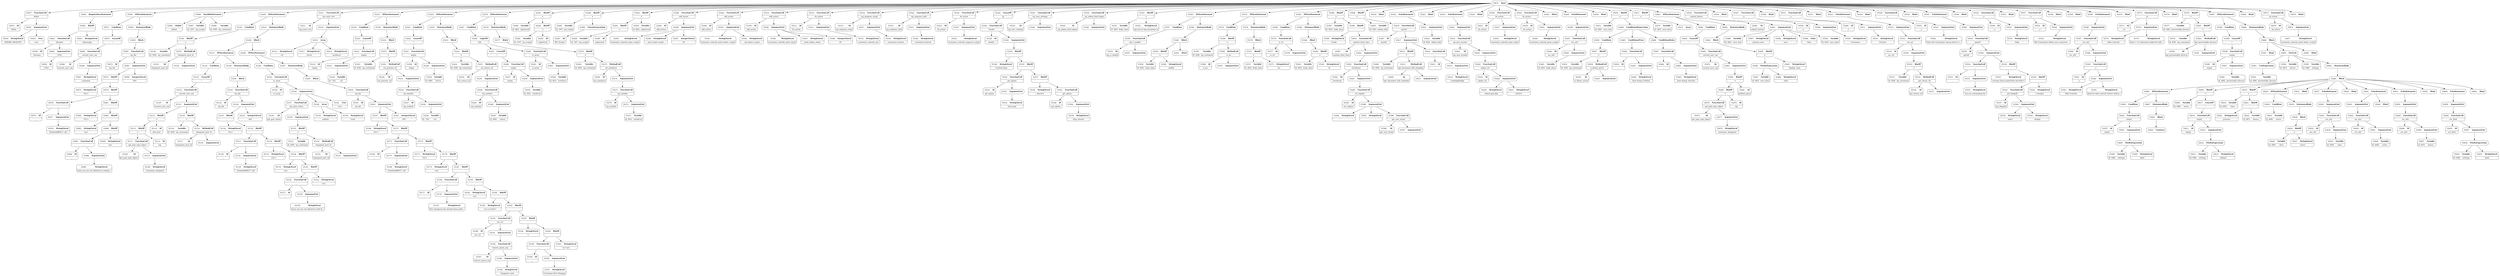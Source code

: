 digraph ast {
node [shape=none];
35053 [label=<<TABLE border='1' cellspacing='0' cellpadding='10' style='rounded' ><TR><TD border='0'>35053</TD><TD border='0'><B>Id</B></TD></TR><HR/><TR><TD border='0' cellpadding='5' colspan='2'>define</TD></TR></TABLE>>];
35054 [label=<<TABLE border='1' cellspacing='0' cellpadding='10' style='rounded' ><TR><TD border='0'>35054</TD><TD border='0'><B>StringLiteral</B></TD></TR><HR/><TR><TD border='0' cellpadding='5' colspan='2'>IFRAME_REQUEST</TD></TR></TABLE>>];
35055 [label=<<TABLE border='1' cellspacing='0' cellpadding='10' style='rounded' ><TR><TD border='0'>35055</TD><TD border='0'><B>True</B></TD></TR><HR/><TR><TD border='0' cellpadding='5' colspan='2'>true</TD></TR></TABLE>>];
35056 [label=<<TABLE border='1' cellspacing='0' cellpadding='10' style='rounded' ><TR><TD border='0'>35056</TD><TD border='0'><B>ArgumentList</B></TD></TR></TABLE>>];
35056 -> 35054 [weight=2];
35056 -> 35055 [weight=2];
35057 [label=<<TABLE border='1' cellspacing='0' cellpadding='10' style='rounded' ><TR><TD border='0'>35057</TD><TD border='0'><B>FunctionCall</B></TD></TR><HR/><TR><TD border='0' cellpadding='5' colspan='2'>define</TD></TR></TABLE>>];
35057 -> 35053 [weight=2];
35057 -> 35056 [weight=2];
35058 [label=<<TABLE border='1' cellspacing='0' cellpadding='10' style='rounded' ><TR><TD border='0'>35058</TD><TD border='0'><B>Id</B></TD></TR><HR/><TR><TD border='0' cellpadding='5' colspan='2'>dirname</TD></TR></TABLE>>];
35059 [label=<<TABLE border='1' cellspacing='0' cellpadding='10' style='rounded' ><TR><TD border='0'>35059</TD><TD border='0'><B>Id</B></TD></TR><HR/><TR><TD border='0' cellpadding='5' colspan='2'>__FILE__</TD></TR></TABLE>>];
35060 [label=<<TABLE border='1' cellspacing='0' cellpadding='10' style='rounded' ><TR><TD border='0'>35060</TD><TD border='0'><B>ArgumentList</B></TD></TR><HR/><TR><TD border='0' cellpadding='5' colspan='2'>__FILE__</TD></TR></TABLE>>];
35060 -> 35059 [weight=2];
35061 [label=<<TABLE border='1' cellspacing='0' cellpadding='10' style='rounded' ><TR><TD border='0'>35061</TD><TD border='0'><B>FunctionCall</B></TD></TR><HR/><TR><TD border='0' cellpadding='5' colspan='2'>dirname</TD></TR></TABLE>>];
35061 -> 35058 [weight=2];
35061 -> 35060 [weight=2];
35062 [label=<<TABLE border='1' cellspacing='0' cellpadding='10' style='rounded' ><TR><TD border='0'>35062</TD><TD border='0'><B>BinOP</B></TD></TR><HR/><TR><TD border='0' cellpadding='5' colspan='2'>.</TD></TR></TABLE>>];
35062 -> 35061 [weight=2];
35062 -> 35063 [weight=2];
35063 [label=<<TABLE border='1' cellspacing='0' cellpadding='10' style='rounded' ><TR><TD border='0'>35063</TD><TD border='0'><B>StringLiteral</B></TD></TR><HR/><TR><TD border='0' cellpadding='5' colspan='2'>admin.php</TD></TR></TABLE>>];
35064 [label=<<TABLE border='1' cellspacing='0' cellpadding='10' style='rounded' ><TR><TD border='0'>35064</TD><TD border='0'><B>RequireOnceStatement</B></TD></TR></TABLE>>];
35064 -> 35062 [weight=2];
35066 [label=<<TABLE border='1' cellspacing='0' cellpadding='10' style='rounded' ><TR><TD border='0'>35066</TD><TD border='0'><B>Id</B></TD></TR><HR/><TR><TD border='0' cellpadding='5' colspan='2'>current_user_can</TD></TR></TABLE>>];
35067 [label=<<TABLE border='1' cellspacing='0' cellpadding='10' style='rounded' ><TR><TD border='0'>35067</TD><TD border='0'><B>StringLiteral</B></TD></TR><HR/><TR><TD border='0' cellpadding='5' colspan='2'>customize</TD></TR></TABLE>>];
35068 [label=<<TABLE border='1' cellspacing='0' cellpadding='10' style='rounded' ><TR><TD border='0'>35068</TD><TD border='0'><B>ArgumentList</B></TD></TR></TABLE>>];
35068 -> 35067 [weight=2];
35069 [label=<<TABLE border='1' cellspacing='0' cellpadding='10' style='rounded' ><TR><TD border='0'>35069</TD><TD border='0'><B>FunctionCall</B></TD></TR><HR/><TR><TD border='0' cellpadding='5' colspan='2'>current_user_can</TD></TR></TABLE>>];
35069 -> 35066 [weight=2];
35069 -> 35068 [weight=2];
35070 [label=<<TABLE border='1' cellspacing='0' cellpadding='10' style='rounded' ><TR><TD border='0'>35070</TD><TD border='0'><B>UnaryOP</B></TD></TR><HR/><TR><TD border='0' cellpadding='5' colspan='2'>!</TD></TR></TABLE>>];
35070 -> 35069 [weight=2];
35071 [label=<<TABLE border='1' cellspacing='0' cellpadding='10' style='rounded' ><TR><TD border='0'>35071</TD><TD border='0'><B>Condition</B></TD></TR></TABLE>>];
35071 -> 35070 [weight=2];
35072 [label=<<TABLE border='1' cellspacing='0' cellpadding='10' style='rounded' ><TR><TD border='0'>35072</TD><TD border='0'><B>Id</B></TD></TR><HR/><TR><TD border='0' cellpadding='5' colspan='2'>wp_die</TD></TR></TABLE>>];
35073 [label=<<TABLE border='1' cellspacing='0' cellpadding='10' style='rounded' ><TR><TD border='0'>35073</TD><TD border='0'><B>StringLiteral</B></TD></TR><HR/><TR><TD border='0' cellpadding='5' colspan='2'>&lt;h1&gt;</TD></TR></TABLE>>];
35074 [label=<<TABLE border='1' cellspacing='0' cellpadding='10' style='rounded' ><TR><TD border='0'>35074</TD><TD border='0'><B>BinOP</B></TD></TR><HR/><TR><TD border='0' cellpadding='5' colspan='2'>.</TD></TR></TABLE>>];
35074 -> 35073 [weight=2];
35074 -> 35079 [weight=2];
35075 [label=<<TABLE border='1' cellspacing='0' cellpadding='10' style='rounded' ><TR><TD border='0'>35075</TD><TD border='0'><B>Id</B></TD></TR><HR/><TR><TD border='0' cellpadding='5' colspan='2'>__</TD></TR></TABLE>>];
35076 [label=<<TABLE border='1' cellspacing='0' cellpadding='10' style='rounded' ><TR><TD border='0'>35076</TD><TD border='0'><B>StringLiteral</B></TD></TR><HR/><TR><TD border='0' cellpadding='5' colspan='2'>Cheatin&amp;#8217; uh?</TD></TR></TABLE>>];
35077 [label=<<TABLE border='1' cellspacing='0' cellpadding='10' style='rounded' ><TR><TD border='0'>35077</TD><TD border='0'><B>ArgumentList</B></TD></TR></TABLE>>];
35077 -> 35076 [weight=2];
35078 [label=<<TABLE border='1' cellspacing='0' cellpadding='10' style='rounded' ><TR><TD border='0'>35078</TD><TD border='0'><B>FunctionCall</B></TD></TR><HR/><TR><TD border='0' cellpadding='5' colspan='2'>__</TD></TR></TABLE>>];
35078 -> 35075 [weight=2];
35078 -> 35077 [weight=2];
35079 [label=<<TABLE border='1' cellspacing='0' cellpadding='10' style='rounded' ><TR><TD border='0'>35079</TD><TD border='0'><B>BinOP</B></TD></TR><HR/><TR><TD border='0' cellpadding='5' colspan='2'>.</TD></TR></TABLE>>];
35079 -> 35078 [weight=2];
35079 -> 35081 [weight=2];
35080 [label=<<TABLE border='1' cellspacing='0' cellpadding='10' style='rounded' ><TR><TD border='0'>35080</TD><TD border='0'><B>StringLiteral</B></TD></TR><HR/><TR><TD border='0' cellpadding='5' colspan='2'>&lt;h1&gt;</TD></TR></TABLE>>];
35081 [label=<<TABLE border='1' cellspacing='0' cellpadding='10' style='rounded' ><TR><TD border='0'>35081</TD><TD border='0'><B>BinOP</B></TD></TR><HR/><TR><TD border='0' cellpadding='5' colspan='2'>.</TD></TR></TABLE>>];
35081 -> 35080 [weight=2];
35081 -> 35083 [weight=2];
35082 [label=<<TABLE border='1' cellspacing='0' cellpadding='10' style='rounded' ><TR><TD border='0'>35082</TD><TD border='0'><B>StringLiteral</B></TD></TR><HR/><TR><TD border='0' cellpadding='5' colspan='2'>&lt;p&gt;</TD></TR></TABLE>>];
35083 [label=<<TABLE border='1' cellspacing='0' cellpadding='10' style='rounded' ><TR><TD border='0'>35083</TD><TD border='0'><B>BinOP</B></TD></TR><HR/><TR><TD border='0' cellpadding='5' colspan='2'>.</TD></TR></TABLE>>];
35083 -> 35082 [weight=2];
35083 -> 35088 [weight=2];
35084 [label=<<TABLE border='1' cellspacing='0' cellpadding='10' style='rounded' ><TR><TD border='0'>35084</TD><TD border='0'><B>Id</B></TD></TR><HR/><TR><TD border='0' cellpadding='5' colspan='2'>__</TD></TR></TABLE>>];
35085 [label=<<TABLE border='1' cellspacing='0' cellpadding='10' style='rounded' ><TR><TD border='0'>35085</TD><TD border='0'><B>StringLiteral</B></TD></TR><HR/><TR><TD border='0' cellpadding='5' colspan='2'>Sorry, you are not allowed to customi...</TD></TR></TABLE>>];
35086 [label=<<TABLE border='1' cellspacing='0' cellpadding='10' style='rounded' ><TR><TD border='0'>35086</TD><TD border='0'><B>ArgumentList</B></TD></TR></TABLE>>];
35086 -> 35085 [weight=2];
35087 [label=<<TABLE border='1' cellspacing='0' cellpadding='10' style='rounded' ><TR><TD border='0'>35087</TD><TD border='0'><B>FunctionCall</B></TD></TR><HR/><TR><TD border='0' cellpadding='5' colspan='2'>__</TD></TR></TABLE>>];
35087 -> 35084 [weight=2];
35087 -> 35086 [weight=2];
35088 [label=<<TABLE border='1' cellspacing='0' cellpadding='10' style='rounded' ><TR><TD border='0'>35088</TD><TD border='0'><B>BinOP</B></TD></TR><HR/><TR><TD border='0' cellpadding='5' colspan='2'>.</TD></TR></TABLE>>];
35088 -> 35087 [weight=2];
35088 -> 35089 [weight=2];
35089 [label=<<TABLE border='1' cellspacing='0' cellpadding='10' style='rounded' ><TR><TD border='0'>35089</TD><TD border='0'><B>StringLiteral</B></TD></TR><HR/><TR><TD border='0' cellpadding='5' colspan='2'>&lt;p&gt;</TD></TR></TABLE>>];
35090 [label=<<TABLE border='1' cellspacing='0' cellpadding='10' style='rounded' ><TR><TD border='0'>35090</TD><TD border='0'><B>IntegerLiteral</B></TD></TR><HR/><TR><TD border='0' cellpadding='5' colspan='2'>403</TD></TR></TABLE>>];
35091 [label=<<TABLE border='1' cellspacing='0' cellpadding='10' style='rounded' ><TR><TD border='0'>35091</TD><TD border='0'><B>ArgumentList</B></TD></TR></TABLE>>];
35091 -> 35074 [weight=2];
35091 -> 35090 [weight=2];
35092 [label=<<TABLE border='1' cellspacing='0' cellpadding='10' style='rounded' ><TR><TD border='0'>35092</TD><TD border='0'><B>FunctionCall</B></TD></TR><HR/><TR><TD border='0' cellpadding='5' colspan='2'>wp_die</TD></TR></TABLE>>];
35092 -> 35072 [weight=2];
35092 -> 35091 [weight=2];
35093 [label=<<TABLE border='1' cellspacing='0' cellpadding='10' style='rounded' ><TR><TD border='0'>35093</TD><TD border='0'><B>Block</B></TD></TR></TABLE>>];
35093 -> 35092 [weight=2];
35094 [label=<<TABLE border='1' cellspacing='0' cellpadding='10' style='rounded' ><TR><TD border='0'>35094</TD><TD border='0'><B>IfThenStatement</B></TD></TR></TABLE>>];
35094 -> 35071 [weight=2];
35094 -> 35095 [weight=2];
35095 [label=<<TABLE border='1' cellspacing='0' cellpadding='10' style='rounded' ><TR><TD border='0'>35095</TD><TD border='0'><B>StatementBody</B></TD></TR></TABLE>>];
35095 -> 35093 [weight=2];
35096 [label=<<TABLE border='1' cellspacing='0' cellpadding='10' style='rounded' ><TR><TD border='0'>35096</TD><TD border='0'><B>Global</B></TD></TR><HR/><TR><TD border='0' cellpadding='5' colspan='2'>global</TD></TR></TABLE>>];
35097 [label=<<TABLE border='1' cellspacing='0' cellpadding='10' style='rounded' ><TR><TD border='0'>35097</TD><TD border='0'><B>Variable</B></TD></TR><HR/><TR><TD border='0' cellpadding='5'>(0, 167)</TD><TD border='0' cellpadding='5'>wp_scripts</TD></TR></TABLE>>];
35098 [label=<<TABLE border='1' cellspacing='0' cellpadding='10' style='rounded' ><TR><TD border='0'>35098</TD><TD border='0'><B>Variable</B></TD></TR><HR/><TR><TD border='0' cellpadding='5'>(0, 839)</TD><TD border='0' cellpadding='5'>wp_customize</TD></TR></TABLE>>];
35099 [label=<<TABLE border='1' cellspacing='0' cellpadding='10' style='rounded' ><TR><TD border='0'>35099</TD><TD border='0'><B>VariableStatement</B></TD></TR></TABLE>>];
35099 -> 35096 [weight=2];
35099 -> 35097 [weight=2];
35099 -> 35098 [weight=2];
35100 [label=<<TABLE border='1' cellspacing='0' cellpadding='10' style='rounded' ><TR><TD border='0'>35100</TD><TD border='0'><B>Variable</B></TD></TR><HR/><TR><TD border='0' cellpadding='5'>(0, 839)</TD><TD border='0' cellpadding='5'>wp_customize</TD></TR></TABLE>>];
35101 [label=<<TABLE border='1' cellspacing='0' cellpadding='10' style='rounded' ><TR><TD border='0'>35101</TD><TD border='0'><B>Id</B></TD></TR><HR/><TR><TD border='0' cellpadding='5' colspan='2'>changeset_post_id</TD></TR></TABLE>>];
35102 [label=<<TABLE border='1' cellspacing='0' cellpadding='10' style='rounded' ><TR><TD border='0'>35102</TD><TD border='0'><B>ArgumentList</B></TD></TR></TABLE>>];
35103 [label=<<TABLE border='1' cellspacing='0' cellpadding='10' style='rounded' ><TR><TD border='0'>35103</TD><TD border='0'><B>MethodCall</B></TD></TR><HR/><TR><TD border='0' cellpadding='5' colspan='2'>changeset_post_id</TD></TR></TABLE>>];
35103 -> 35101 [weight=2];
35103 -> 35102 [weight=2];
35104 [label=<<TABLE border='1' cellspacing='0' cellpadding='10' style='rounded' ><TR><TD border='0'>35104</TD><TD border='0'><B>BinOP</B></TD></TR><HR/><TR><TD border='0' cellpadding='5' colspan='2'>-&gt;</TD></TR></TABLE>>];
35104 -> 35100 [weight=2];
35104 -> 35103 [weight=2];
35105 [label=<<TABLE border='1' cellspacing='0' cellpadding='10' style='rounded' ><TR><TD border='0'>35105</TD><TD border='0'><B>Condition</B></TD></TR></TABLE>>];
35105 -> 35104 [weight=2];
35107 [label=<<TABLE border='1' cellspacing='0' cellpadding='10' style='rounded' ><TR><TD border='0'>35107</TD><TD border='0'><B>Id</B></TD></TR><HR/><TR><TD border='0' cellpadding='5' colspan='2'>current_user_can</TD></TR></TABLE>>];
35108 [label=<<TABLE border='1' cellspacing='0' cellpadding='10' style='rounded' ><TR><TD border='0'>35108</TD><TD border='0'><B>Id</B></TD></TR><HR/><TR><TD border='0' cellpadding='5' colspan='2'>get_post_type_object</TD></TR></TABLE>>];
35109 [label=<<TABLE border='1' cellspacing='0' cellpadding='10' style='rounded' ><TR><TD border='0'>35109</TD><TD border='0'><B>StringLiteral</B></TD></TR><HR/><TR><TD border='0' cellpadding='5' colspan='2'>customize_changeset</TD></TR></TABLE>>];
35110 [label=<<TABLE border='1' cellspacing='0' cellpadding='10' style='rounded' ><TR><TD border='0'>35110</TD><TD border='0'><B>ArgumentList</B></TD></TR></TABLE>>];
35110 -> 35109 [weight=2];
35111 [label=<<TABLE border='1' cellspacing='0' cellpadding='10' style='rounded' ><TR><TD border='0'>35111</TD><TD border='0'><B>FunctionCall</B></TD></TR><HR/><TR><TD border='0' cellpadding='5' colspan='2'>get_post_type_object</TD></TR></TABLE>>];
35111 -> 35108 [weight=2];
35111 -> 35110 [weight=2];
35112 [label=<<TABLE border='1' cellspacing='0' cellpadding='10' style='rounded' ><TR><TD border='0'>35112</TD><TD border='0'><B>Id</B></TD></TR><HR/><TR><TD border='0' cellpadding='5' colspan='2'>cap</TD></TR></TABLE>>];
35113 [label=<<TABLE border='1' cellspacing='0' cellpadding='10' style='rounded' ><TR><TD border='0'>35113</TD><TD border='0'><B>BinOP</B></TD></TR><HR/><TR><TD border='0' cellpadding='5' colspan='2'>-&gt;</TD></TR></TABLE>>];
35113 -> 35111 [weight=2];
35113 -> 35112 [weight=2];
35114 [label=<<TABLE border='1' cellspacing='0' cellpadding='10' style='rounded' ><TR><TD border='0'>35114</TD><TD border='0'><B>Id</B></TD></TR><HR/><TR><TD border='0' cellpadding='5' colspan='2'>edit_post</TD></TR></TABLE>>];
35115 [label=<<TABLE border='1' cellspacing='0' cellpadding='10' style='rounded' ><TR><TD border='0'>35115</TD><TD border='0'><B>BinOP</B></TD></TR><HR/><TR><TD border='0' cellpadding='5' colspan='2'>-&gt;</TD></TR></TABLE>>];
35115 -> 35113 [weight=2];
35115 -> 35114 [weight=2];
35116 [label=<<TABLE border='1' cellspacing='0' cellpadding='10' style='rounded' ><TR><TD border='0'>35116</TD><TD border='0'><B>Variable</B></TD></TR><HR/><TR><TD border='0' cellpadding='5'>(0, 839)</TD><TD border='0' cellpadding='5'>wp_customize</TD></TR></TABLE>>];
35117 [label=<<TABLE border='1' cellspacing='0' cellpadding='10' style='rounded' ><TR><TD border='0'>35117</TD><TD border='0'><B>Id</B></TD></TR><HR/><TR><TD border='0' cellpadding='5' colspan='2'>changeset_post_id</TD></TR></TABLE>>];
35118 [label=<<TABLE border='1' cellspacing='0' cellpadding='10' style='rounded' ><TR><TD border='0'>35118</TD><TD border='0'><B>ArgumentList</B></TD></TR></TABLE>>];
35119 [label=<<TABLE border='1' cellspacing='0' cellpadding='10' style='rounded' ><TR><TD border='0'>35119</TD><TD border='0'><B>MethodCall</B></TD></TR><HR/><TR><TD border='0' cellpadding='5' colspan='2'>changeset_post_id</TD></TR></TABLE>>];
35119 -> 35117 [weight=2];
35119 -> 35118 [weight=2];
35120 [label=<<TABLE border='1' cellspacing='0' cellpadding='10' style='rounded' ><TR><TD border='0'>35120</TD><TD border='0'><B>BinOP</B></TD></TR><HR/><TR><TD border='0' cellpadding='5' colspan='2'>-&gt;</TD></TR></TABLE>>];
35120 -> 35116 [weight=2];
35120 -> 35119 [weight=2];
35121 [label=<<TABLE border='1' cellspacing='0' cellpadding='10' style='rounded' ><TR><TD border='0'>35121</TD><TD border='0'><B>ArgumentList</B></TD></TR></TABLE>>];
35121 -> 35115 [weight=2];
35121 -> 35120 [weight=2];
35122 [label=<<TABLE border='1' cellspacing='0' cellpadding='10' style='rounded' ><TR><TD border='0'>35122</TD><TD border='0'><B>FunctionCall</B></TD></TR><HR/><TR><TD border='0' cellpadding='5' colspan='2'>current_user_can</TD></TR></TABLE>>];
35122 -> 35107 [weight=2];
35122 -> 35121 [weight=2];
35123 [label=<<TABLE border='1' cellspacing='0' cellpadding='10' style='rounded' ><TR><TD border='0'>35123</TD><TD border='0'><B>UnaryOP</B></TD></TR><HR/><TR><TD border='0' cellpadding='5' colspan='2'>!</TD></TR></TABLE>>];
35123 -> 35122 [weight=2];
35124 [label=<<TABLE border='1' cellspacing='0' cellpadding='10' style='rounded' ><TR><TD border='0'>35124</TD><TD border='0'><B>Condition</B></TD></TR></TABLE>>];
35124 -> 35123 [weight=2];
35125 [label=<<TABLE border='1' cellspacing='0' cellpadding='10' style='rounded' ><TR><TD border='0'>35125</TD><TD border='0'><B>Id</B></TD></TR><HR/><TR><TD border='0' cellpadding='5' colspan='2'>wp_die</TD></TR></TABLE>>];
35126 [label=<<TABLE border='1' cellspacing='0' cellpadding='10' style='rounded' ><TR><TD border='0'>35126</TD><TD border='0'><B>StringLiteral</B></TD></TR><HR/><TR><TD border='0' cellpadding='5' colspan='2'>&lt;h1&gt;</TD></TR></TABLE>>];
35127 [label=<<TABLE border='1' cellspacing='0' cellpadding='10' style='rounded' ><TR><TD border='0'>35127</TD><TD border='0'><B>BinOP</B></TD></TR><HR/><TR><TD border='0' cellpadding='5' colspan='2'>.</TD></TR></TABLE>>];
35127 -> 35126 [weight=2];
35127 -> 35132 [weight=2];
35128 [label=<<TABLE border='1' cellspacing='0' cellpadding='10' style='rounded' ><TR><TD border='0'>35128</TD><TD border='0'><B>Id</B></TD></TR><HR/><TR><TD border='0' cellpadding='5' colspan='2'>__</TD></TR></TABLE>>];
35129 [label=<<TABLE border='1' cellspacing='0' cellpadding='10' style='rounded' ><TR><TD border='0'>35129</TD><TD border='0'><B>StringLiteral</B></TD></TR><HR/><TR><TD border='0' cellpadding='5' colspan='2'>Cheatin&amp;#8217; uh?</TD></TR></TABLE>>];
35130 [label=<<TABLE border='1' cellspacing='0' cellpadding='10' style='rounded' ><TR><TD border='0'>35130</TD><TD border='0'><B>ArgumentList</B></TD></TR></TABLE>>];
35130 -> 35129 [weight=2];
35131 [label=<<TABLE border='1' cellspacing='0' cellpadding='10' style='rounded' ><TR><TD border='0'>35131</TD><TD border='0'><B>FunctionCall</B></TD></TR><HR/><TR><TD border='0' cellpadding='5' colspan='2'>__</TD></TR></TABLE>>];
35131 -> 35128 [weight=2];
35131 -> 35130 [weight=2];
35132 [label=<<TABLE border='1' cellspacing='0' cellpadding='10' style='rounded' ><TR><TD border='0'>35132</TD><TD border='0'><B>BinOP</B></TD></TR><HR/><TR><TD border='0' cellpadding='5' colspan='2'>.</TD></TR></TABLE>>];
35132 -> 35131 [weight=2];
35132 -> 35134 [weight=2];
35133 [label=<<TABLE border='1' cellspacing='0' cellpadding='10' style='rounded' ><TR><TD border='0'>35133</TD><TD border='0'><B>StringLiteral</B></TD></TR><HR/><TR><TD border='0' cellpadding='5' colspan='2'>&lt;h1&gt;</TD></TR></TABLE>>];
35134 [label=<<TABLE border='1' cellspacing='0' cellpadding='10' style='rounded' ><TR><TD border='0'>35134</TD><TD border='0'><B>BinOP</B></TD></TR><HR/><TR><TD border='0' cellpadding='5' colspan='2'>.</TD></TR></TABLE>>];
35134 -> 35133 [weight=2];
35134 -> 35136 [weight=2];
35135 [label=<<TABLE border='1' cellspacing='0' cellpadding='10' style='rounded' ><TR><TD border='0'>35135</TD><TD border='0'><B>StringLiteral</B></TD></TR><HR/><TR><TD border='0' cellpadding='5' colspan='2'>&lt;p&gt;</TD></TR></TABLE>>];
35136 [label=<<TABLE border='1' cellspacing='0' cellpadding='10' style='rounded' ><TR><TD border='0'>35136</TD><TD border='0'><B>BinOP</B></TD></TR><HR/><TR><TD border='0' cellpadding='5' colspan='2'>.</TD></TR></TABLE>>];
35136 -> 35135 [weight=2];
35136 -> 35141 [weight=2];
35137 [label=<<TABLE border='1' cellspacing='0' cellpadding='10' style='rounded' ><TR><TD border='0'>35137</TD><TD border='0'><B>Id</B></TD></TR><HR/><TR><TD border='0' cellpadding='5' colspan='2'>__</TD></TR></TABLE>>];
35138 [label=<<TABLE border='1' cellspacing='0' cellpadding='10' style='rounded' ><TR><TD border='0'>35138</TD><TD border='0'><B>StringLiteral</B></TD></TR><HR/><TR><TD border='0' cellpadding='5' colspan='2'>Sorry, you are not allowed to edit th...</TD></TR></TABLE>>];
35139 [label=<<TABLE border='1' cellspacing='0' cellpadding='10' style='rounded' ><TR><TD border='0'>35139</TD><TD border='0'><B>ArgumentList</B></TD></TR></TABLE>>];
35139 -> 35138 [weight=2];
35140 [label=<<TABLE border='1' cellspacing='0' cellpadding='10' style='rounded' ><TR><TD border='0'>35140</TD><TD border='0'><B>FunctionCall</B></TD></TR><HR/><TR><TD border='0' cellpadding='5' colspan='2'>__</TD></TR></TABLE>>];
35140 -> 35137 [weight=2];
35140 -> 35139 [weight=2];
35141 [label=<<TABLE border='1' cellspacing='0' cellpadding='10' style='rounded' ><TR><TD border='0'>35141</TD><TD border='0'><B>BinOP</B></TD></TR><HR/><TR><TD border='0' cellpadding='5' colspan='2'>.</TD></TR></TABLE>>];
35141 -> 35140 [weight=2];
35141 -> 35142 [weight=2];
35142 [label=<<TABLE border='1' cellspacing='0' cellpadding='10' style='rounded' ><TR><TD border='0'>35142</TD><TD border='0'><B>StringLiteral</B></TD></TR><HR/><TR><TD border='0' cellpadding='5' colspan='2'>&lt;p&gt;</TD></TR></TABLE>>];
35143 [label=<<TABLE border='1' cellspacing='0' cellpadding='10' style='rounded' ><TR><TD border='0'>35143</TD><TD border='0'><B>IntegerLiteral</B></TD></TR><HR/><TR><TD border='0' cellpadding='5' colspan='2'>403</TD></TR></TABLE>>];
35144 [label=<<TABLE border='1' cellspacing='0' cellpadding='10' style='rounded' ><TR><TD border='0'>35144</TD><TD border='0'><B>ArgumentList</B></TD></TR></TABLE>>];
35144 -> 35127 [weight=2];
35144 -> 35143 [weight=2];
35145 [label=<<TABLE border='1' cellspacing='0' cellpadding='10' style='rounded' ><TR><TD border='0'>35145</TD><TD border='0'><B>FunctionCall</B></TD></TR><HR/><TR><TD border='0' cellpadding='5' colspan='2'>wp_die</TD></TR></TABLE>>];
35145 -> 35125 [weight=2];
35145 -> 35144 [weight=2];
35146 [label=<<TABLE border='1' cellspacing='0' cellpadding='10' style='rounded' ><TR><TD border='0'>35146</TD><TD border='0'><B>Block</B></TD></TR></TABLE>>];
35146 -> 35145 [weight=2];
35147 [label=<<TABLE border='1' cellspacing='0' cellpadding='10' style='rounded' ><TR><TD border='0'>35147</TD><TD border='0'><B>IfThenStatement</B></TD></TR></TABLE>>];
35147 -> 35124 [weight=2];
35147 -> 35148 [weight=2];
35148 [label=<<TABLE border='1' cellspacing='0' cellpadding='10' style='rounded' ><TR><TD border='0'>35148</TD><TD border='0'><B>StatementBody</B></TD></TR></TABLE>>];
35148 -> 35146 [weight=2];
35149 [label=<<TABLE border='1' cellspacing='0' cellpadding='10' style='rounded' ><TR><TD border='0'>35149</TD><TD border='0'><B>Id</B></TD></TR><HR/><TR><TD border='0' cellpadding='5' colspan='2'>in_array</TD></TR></TABLE>>];
35150 [label=<<TABLE border='1' cellspacing='0' cellpadding='10' style='rounded' ><TR><TD border='0'>35150</TD><TD border='0'><B>Id</B></TD></TR><HR/><TR><TD border='0' cellpadding='5' colspan='2'>get_post_status</TD></TR></TABLE>>];
35151 [label=<<TABLE border='1' cellspacing='0' cellpadding='10' style='rounded' ><TR><TD border='0'>35151</TD><TD border='0'><B>Variable</B></TD></TR><HR/><TR><TD border='0' cellpadding='5'>(0, 839)</TD><TD border='0' cellpadding='5'>wp_customize</TD></TR></TABLE>>];
35152 [label=<<TABLE border='1' cellspacing='0' cellpadding='10' style='rounded' ><TR><TD border='0'>35152</TD><TD border='0'><B>Id</B></TD></TR><HR/><TR><TD border='0' cellpadding='5' colspan='2'>changeset_post_id</TD></TR></TABLE>>];
35153 [label=<<TABLE border='1' cellspacing='0' cellpadding='10' style='rounded' ><TR><TD border='0'>35153</TD><TD border='0'><B>ArgumentList</B></TD></TR></TABLE>>];
35154 [label=<<TABLE border='1' cellspacing='0' cellpadding='10' style='rounded' ><TR><TD border='0'>35154</TD><TD border='0'><B>MethodCall</B></TD></TR><HR/><TR><TD border='0' cellpadding='5' colspan='2'>changeset_post_id</TD></TR></TABLE>>];
35154 -> 35152 [weight=2];
35154 -> 35153 [weight=2];
35155 [label=<<TABLE border='1' cellspacing='0' cellpadding='10' style='rounded' ><TR><TD border='0'>35155</TD><TD border='0'><B>BinOP</B></TD></TR><HR/><TR><TD border='0' cellpadding='5' colspan='2'>-&gt;</TD></TR></TABLE>>];
35155 -> 35151 [weight=2];
35155 -> 35154 [weight=2];
35156 [label=<<TABLE border='1' cellspacing='0' cellpadding='10' style='rounded' ><TR><TD border='0'>35156</TD><TD border='0'><B>ArgumentList</B></TD></TR></TABLE>>];
35156 -> 35155 [weight=2];
35157 [label=<<TABLE border='1' cellspacing='0' cellpadding='10' style='rounded' ><TR><TD border='0'>35157</TD><TD border='0'><B>FunctionCall</B></TD></TR><HR/><TR><TD border='0' cellpadding='5' colspan='2'>get_post_status</TD></TR></TABLE>>];
35157 -> 35150 [weight=2];
35157 -> 35156 [weight=2];
35158 [label=<<TABLE border='1' cellspacing='0' cellpadding='10' style='rounded' ><TR><TD border='0'>35158</TD><TD border='0'><B>StringLiteral</B></TD></TR><HR/><TR><TD border='0' cellpadding='5' colspan='2'>publish</TD></TR></TABLE>>];
35159 [label=<<TABLE border='1' cellspacing='0' cellpadding='10' style='rounded' ><TR><TD border='0'>35159</TD><TD border='0'><B>StringLiteral</B></TD></TR><HR/><TR><TD border='0' cellpadding='5' colspan='2'>trash</TD></TR></TABLE>>];
35160 [label=<<TABLE border='1' cellspacing='0' cellpadding='10' style='rounded' ><TR><TD border='0'>35160</TD><TD border='0'><B>Array</B></TD></TR></TABLE>>];
35160 -> 35158 [weight=2];
35160 -> 35159 [weight=2];
35161 [label=<<TABLE border='1' cellspacing='0' cellpadding='10' style='rounded' ><TR><TD border='0'>35161</TD><TD border='0'><B>True</B></TD></TR><HR/><TR><TD border='0' cellpadding='5' colspan='2'>true</TD></TR></TABLE>>];
35162 [label=<<TABLE border='1' cellspacing='0' cellpadding='10' style='rounded' ><TR><TD border='0'>35162</TD><TD border='0'><B>ArgumentList</B></TD></TR></TABLE>>];
35162 -> 35157 [weight=2];
35162 -> 35160 [weight=2];
35162 -> 35161 [weight=2];
35163 [label=<<TABLE border='1' cellspacing='0' cellpadding='10' style='rounded' ><TR><TD border='0'>35163</TD><TD border='0'><B>FunctionCall</B></TD></TR><HR/><TR><TD border='0' cellpadding='5' colspan='2'>in_array</TD></TR></TABLE>>];
35163 -> 35149 [weight=2];
35163 -> 35162 [weight=2];
35164 [label=<<TABLE border='1' cellspacing='0' cellpadding='10' style='rounded' ><TR><TD border='0'>35164</TD><TD border='0'><B>Condition</B></TD></TR></TABLE>>];
35164 -> 35163 [weight=2];
35165 [label=<<TABLE border='1' cellspacing='0' cellpadding='10' style='rounded' ><TR><TD border='0'>35165</TD><TD border='0'><B>Id</B></TD></TR><HR/><TR><TD border='0' cellpadding='5' colspan='2'>wp_die</TD></TR></TABLE>>];
35166 [label=<<TABLE border='1' cellspacing='0' cellpadding='10' style='rounded' ><TR><TD border='0'>35166</TD><TD border='0'><B>StringLiteral</B></TD></TR><HR/><TR><TD border='0' cellpadding='5' colspan='2'>&lt;h1&gt;</TD></TR></TABLE>>];
35167 [label=<<TABLE border='1' cellspacing='0' cellpadding='10' style='rounded' ><TR><TD border='0'>35167</TD><TD border='0'><B>BinOP</B></TD></TR><HR/><TR><TD border='0' cellpadding='5' colspan='2'>.</TD></TR></TABLE>>];
35167 -> 35166 [weight=2];
35167 -> 35172 [weight=2];
35168 [label=<<TABLE border='1' cellspacing='0' cellpadding='10' style='rounded' ><TR><TD border='0'>35168</TD><TD border='0'><B>Id</B></TD></TR><HR/><TR><TD border='0' cellpadding='5' colspan='2'>__</TD></TR></TABLE>>];
35169 [label=<<TABLE border='1' cellspacing='0' cellpadding='10' style='rounded' ><TR><TD border='0'>35169</TD><TD border='0'><B>StringLiteral</B></TD></TR><HR/><TR><TD border='0' cellpadding='5' colspan='2'>Cheatin&amp;#8217; uh?</TD></TR></TABLE>>];
35170 [label=<<TABLE border='1' cellspacing='0' cellpadding='10' style='rounded' ><TR><TD border='0'>35170</TD><TD border='0'><B>ArgumentList</B></TD></TR></TABLE>>];
35170 -> 35169 [weight=2];
35171 [label=<<TABLE border='1' cellspacing='0' cellpadding='10' style='rounded' ><TR><TD border='0'>35171</TD><TD border='0'><B>FunctionCall</B></TD></TR><HR/><TR><TD border='0' cellpadding='5' colspan='2'>__</TD></TR></TABLE>>];
35171 -> 35168 [weight=2];
35171 -> 35170 [weight=2];
35172 [label=<<TABLE border='1' cellspacing='0' cellpadding='10' style='rounded' ><TR><TD border='0'>35172</TD><TD border='0'><B>BinOP</B></TD></TR><HR/><TR><TD border='0' cellpadding='5' colspan='2'>.</TD></TR></TABLE>>];
35172 -> 35171 [weight=2];
35172 -> 35174 [weight=2];
35173 [label=<<TABLE border='1' cellspacing='0' cellpadding='10' style='rounded' ><TR><TD border='0'>35173</TD><TD border='0'><B>StringLiteral</B></TD></TR><HR/><TR><TD border='0' cellpadding='5' colspan='2'>&lt;h1&gt;</TD></TR></TABLE>>];
35174 [label=<<TABLE border='1' cellspacing='0' cellpadding='10' style='rounded' ><TR><TD border='0'>35174</TD><TD border='0'><B>BinOP</B></TD></TR><HR/><TR><TD border='0' cellpadding='5' colspan='2'>.</TD></TR></TABLE>>];
35174 -> 35173 [weight=2];
35174 -> 35176 [weight=2];
35175 [label=<<TABLE border='1' cellspacing='0' cellpadding='10' style='rounded' ><TR><TD border='0'>35175</TD><TD border='0'><B>StringLiteral</B></TD></TR><HR/><TR><TD border='0' cellpadding='5' colspan='2'>&lt;p&gt;</TD></TR></TABLE>>];
35176 [label=<<TABLE border='1' cellspacing='0' cellpadding='10' style='rounded' ><TR><TD border='0'>35176</TD><TD border='0'><B>BinOP</B></TD></TR><HR/><TR><TD border='0' cellpadding='5' colspan='2'>.</TD></TR></TABLE>>];
35176 -> 35175 [weight=2];
35176 -> 35181 [weight=2];
35177 [label=<<TABLE border='1' cellspacing='0' cellpadding='10' style='rounded' ><TR><TD border='0'>35177</TD><TD border='0'><B>Id</B></TD></TR><HR/><TR><TD border='0' cellpadding='5' colspan='2'>__</TD></TR></TABLE>>];
35178 [label=<<TABLE border='1' cellspacing='0' cellpadding='10' style='rounded' ><TR><TD border='0'>35178</TD><TD border='0'><B>StringLiteral</B></TD></TR><HR/><TR><TD border='0' cellpadding='5' colspan='2'>This changeset has already been publi...</TD></TR></TABLE>>];
35179 [label=<<TABLE border='1' cellspacing='0' cellpadding='10' style='rounded' ><TR><TD border='0'>35179</TD><TD border='0'><B>ArgumentList</B></TD></TR></TABLE>>];
35179 -> 35178 [weight=2];
35180 [label=<<TABLE border='1' cellspacing='0' cellpadding='10' style='rounded' ><TR><TD border='0'>35180</TD><TD border='0'><B>FunctionCall</B></TD></TR><HR/><TR><TD border='0' cellpadding='5' colspan='2'>__</TD></TR></TABLE>>];
35180 -> 35177 [weight=2];
35180 -> 35179 [weight=2];
35181 [label=<<TABLE border='1' cellspacing='0' cellpadding='10' style='rounded' ><TR><TD border='0'>35181</TD><TD border='0'><B>BinOP</B></TD></TR><HR/><TR><TD border='0' cellpadding='5' colspan='2'>.</TD></TR></TABLE>>];
35181 -> 35180 [weight=2];
35181 -> 35183 [weight=2];
35182 [label=<<TABLE border='1' cellspacing='0' cellpadding='10' style='rounded' ><TR><TD border='0'>35182</TD><TD border='0'><B>StringLiteral</B></TD></TR><HR/><TR><TD border='0' cellpadding='5' colspan='2'>&lt;p&gt;</TD></TR></TABLE>>];
35183 [label=<<TABLE border='1' cellspacing='0' cellpadding='10' style='rounded' ><TR><TD border='0'>35183</TD><TD border='0'><B>BinOP</B></TD></TR><HR/><TR><TD border='0' cellpadding='5' colspan='2'>.</TD></TR></TABLE>>];
35183 -> 35182 [weight=2];
35183 -> 35185 [weight=2];
35184 [label=<<TABLE border='1' cellspacing='0' cellpadding='10' style='rounded' ><TR><TD border='0'>35184</TD><TD border='0'><B>StringLiteral</B></TD></TR><HR/><TR><TD border='0' cellpadding='5' colspan='2'>&lt;p&gt;&lt;a href='</TD></TR></TABLE>>];
35185 [label=<<TABLE border='1' cellspacing='0' cellpadding='10' style='rounded' ><TR><TD border='0'>35185</TD><TD border='0'><B>BinOP</B></TD></TR><HR/><TR><TD border='0' cellpadding='5' colspan='2'>.</TD></TR></TABLE>>];
35185 -> 35184 [weight=2];
35185 -> 35193 [weight=2];
35186 [label=<<TABLE border='1' cellspacing='0' cellpadding='10' style='rounded' ><TR><TD border='0'>35186</TD><TD border='0'><B>Id</B></TD></TR><HR/><TR><TD border='0' cellpadding='5' colspan='2'>esc_url</TD></TR></TABLE>>];
35187 [label=<<TABLE border='1' cellspacing='0' cellpadding='10' style='rounded' ><TR><TD border='0'>35187</TD><TD border='0'><B>Id</B></TD></TR><HR/><TR><TD border='0' cellpadding='5' colspan='2'>remove_query_arg</TD></TR></TABLE>>];
35188 [label=<<TABLE border='1' cellspacing='0' cellpadding='10' style='rounded' ><TR><TD border='0'>35188</TD><TD border='0'><B>StringLiteral</B></TD></TR><HR/><TR><TD border='0' cellpadding='5' colspan='2'>changeset_uuid</TD></TR></TABLE>>];
35189 [label=<<TABLE border='1' cellspacing='0' cellpadding='10' style='rounded' ><TR><TD border='0'>35189</TD><TD border='0'><B>ArgumentList</B></TD></TR></TABLE>>];
35189 -> 35188 [weight=2];
35190 [label=<<TABLE border='1' cellspacing='0' cellpadding='10' style='rounded' ><TR><TD border='0'>35190</TD><TD border='0'><B>FunctionCall</B></TD></TR><HR/><TR><TD border='0' cellpadding='5' colspan='2'>remove_query_arg</TD></TR></TABLE>>];
35190 -> 35187 [weight=2];
35190 -> 35189 [weight=2];
35191 [label=<<TABLE border='1' cellspacing='0' cellpadding='10' style='rounded' ><TR><TD border='0'>35191</TD><TD border='0'><B>ArgumentList</B></TD></TR></TABLE>>];
35191 -> 35190 [weight=2];
35192 [label=<<TABLE border='1' cellspacing='0' cellpadding='10' style='rounded' ><TR><TD border='0'>35192</TD><TD border='0'><B>FunctionCall</B></TD></TR><HR/><TR><TD border='0' cellpadding='5' colspan='2'>esc_url</TD></TR></TABLE>>];
35192 -> 35186 [weight=2];
35192 -> 35191 [weight=2];
35193 [label=<<TABLE border='1' cellspacing='0' cellpadding='10' style='rounded' ><TR><TD border='0'>35193</TD><TD border='0'><B>BinOP</B></TD></TR><HR/><TR><TD border='0' cellpadding='5' colspan='2'>.</TD></TR></TABLE>>];
35193 -> 35192 [weight=2];
35193 -> 35195 [weight=2];
35194 [label=<<TABLE border='1' cellspacing='0' cellpadding='10' style='rounded' ><TR><TD border='0'>35194</TD><TD border='0'><B>StringLiteral</B></TD></TR><HR/><TR><TD border='0' cellpadding='5' colspan='2'>'&gt;</TD></TR></TABLE>>];
35195 [label=<<TABLE border='1' cellspacing='0' cellpadding='10' style='rounded' ><TR><TD border='0'>35195</TD><TD border='0'><B>BinOP</B></TD></TR><HR/><TR><TD border='0' cellpadding='5' colspan='2'>.</TD></TR></TABLE>>];
35195 -> 35194 [weight=2];
35195 -> 35200 [weight=2];
35196 [label=<<TABLE border='1' cellspacing='0' cellpadding='10' style='rounded' ><TR><TD border='0'>35196</TD><TD border='0'><B>Id</B></TD></TR><HR/><TR><TD border='0' cellpadding='5' colspan='2'>__</TD></TR></TABLE>>];
35197 [label=<<TABLE border='1' cellspacing='0' cellpadding='10' style='rounded' ><TR><TD border='0'>35197</TD><TD border='0'><B>StringLiteral</B></TD></TR><HR/><TR><TD border='0' cellpadding='5' colspan='2'>Customize New Changes</TD></TR></TABLE>>];
35198 [label=<<TABLE border='1' cellspacing='0' cellpadding='10' style='rounded' ><TR><TD border='0'>35198</TD><TD border='0'><B>ArgumentList</B></TD></TR></TABLE>>];
35198 -> 35197 [weight=2];
35199 [label=<<TABLE border='1' cellspacing='0' cellpadding='10' style='rounded' ><TR><TD border='0'>35199</TD><TD border='0'><B>FunctionCall</B></TD></TR><HR/><TR><TD border='0' cellpadding='5' colspan='2'>__</TD></TR></TABLE>>];
35199 -> 35196 [weight=2];
35199 -> 35198 [weight=2];
35200 [label=<<TABLE border='1' cellspacing='0' cellpadding='10' style='rounded' ><TR><TD border='0'>35200</TD><TD border='0'><B>BinOP</B></TD></TR><HR/><TR><TD border='0' cellpadding='5' colspan='2'>.</TD></TR></TABLE>>];
35200 -> 35199 [weight=2];
35200 -> 35201 [weight=2];
35201 [label=<<TABLE border='1' cellspacing='0' cellpadding='10' style='rounded' ><TR><TD border='0'>35201</TD><TD border='0'><B>StringLiteral</B></TD></TR><HR/><TR><TD border='0' cellpadding='5' colspan='2'>&lt;a&gt;&lt;p&gt;</TD></TR></TABLE>>];
35202 [label=<<TABLE border='1' cellspacing='0' cellpadding='10' style='rounded' ><TR><TD border='0'>35202</TD><TD border='0'><B>IntegerLiteral</B></TD></TR><HR/><TR><TD border='0' cellpadding='5' colspan='2'>403</TD></TR></TABLE>>];
35203 [label=<<TABLE border='1' cellspacing='0' cellpadding='10' style='rounded' ><TR><TD border='0'>35203</TD><TD border='0'><B>ArgumentList</B></TD></TR></TABLE>>];
35203 -> 35167 [weight=2];
35203 -> 35202 [weight=2];
35204 [label=<<TABLE border='1' cellspacing='0' cellpadding='10' style='rounded' ><TR><TD border='0'>35204</TD><TD border='0'><B>FunctionCall</B></TD></TR><HR/><TR><TD border='0' cellpadding='5' colspan='2'>wp_die</TD></TR></TABLE>>];
35204 -> 35165 [weight=2];
35204 -> 35203 [weight=2];
35205 [label=<<TABLE border='1' cellspacing='0' cellpadding='10' style='rounded' ><TR><TD border='0'>35205</TD><TD border='0'><B>Block</B></TD></TR></TABLE>>];
35205 -> 35204 [weight=2];
35206 [label=<<TABLE border='1' cellspacing='0' cellpadding='10' style='rounded' ><TR><TD border='0'>35206</TD><TD border='0'><B>IfThenStatement</B></TD></TR></TABLE>>];
35206 -> 35164 [weight=2];
35206 -> 35207 [weight=2];
35207 [label=<<TABLE border='1' cellspacing='0' cellpadding='10' style='rounded' ><TR><TD border='0'>35207</TD><TD border='0'><B>StatementBody</B></TD></TR></TABLE>>];
35207 -> 35205 [weight=2];
35208 [label=<<TABLE border='1' cellspacing='0' cellpadding='10' style='rounded' ><TR><TD border='0'>35208</TD><TD border='0'><B>Block</B></TD></TR></TABLE>>];
35208 -> 35147 [weight=2];
35208 -> 35206 [weight=2];
35209 [label=<<TABLE border='1' cellspacing='0' cellpadding='10' style='rounded' ><TR><TD border='0'>35209</TD><TD border='0'><B>IfThenStatement</B></TD></TR></TABLE>>];
35209 -> 35105 [weight=2];
35209 -> 35210 [weight=2];
35210 [label=<<TABLE border='1' cellspacing='0' cellpadding='10' style='rounded' ><TR><TD border='0'>35210</TD><TD border='0'><B>StatementBody</B></TD></TR></TABLE>>];
35210 -> 35208 [weight=2];
35211 [label=<<TABLE border='1' cellspacing='0' cellpadding='10' style='rounded' ><TR><TD border='0'>35211</TD><TD border='0'><B>Id</B></TD></TR><HR/><TR><TD border='0' cellpadding='5' colspan='2'>wp_reset_vars</TD></TR></TABLE>>];
35212 [label=<<TABLE border='1' cellspacing='0' cellpadding='10' style='rounded' ><TR><TD border='0'>35212</TD><TD border='0'><B>StringLiteral</B></TD></TR><HR/><TR><TD border='0' cellpadding='5' colspan='2'>url</TD></TR></TABLE>>];
35213 [label=<<TABLE border='1' cellspacing='0' cellpadding='10' style='rounded' ><TR><TD border='0'>35213</TD><TD border='0'><B>StringLiteral</B></TD></TR><HR/><TR><TD border='0' cellpadding='5' colspan='2'>return</TD></TR></TABLE>>];
35214 [label=<<TABLE border='1' cellspacing='0' cellpadding='10' style='rounded' ><TR><TD border='0'>35214</TD><TD border='0'><B>StringLiteral</B></TD></TR><HR/><TR><TD border='0' cellpadding='5' colspan='2'>autofocus</TD></TR></TABLE>>];
35215 [label=<<TABLE border='1' cellspacing='0' cellpadding='10' style='rounded' ><TR><TD border='0'>35215</TD><TD border='0'><B>Array</B></TD></TR></TABLE>>];
35215 -> 35212 [weight=2];
35215 -> 35213 [weight=2];
35215 -> 35214 [weight=2];
35216 [label=<<TABLE border='1' cellspacing='0' cellpadding='10' style='rounded' ><TR><TD border='0'>35216</TD><TD border='0'><B>ArgumentList</B></TD></TR></TABLE>>];
35216 -> 35215 [weight=2];
35217 [label=<<TABLE border='1' cellspacing='0' cellpadding='10' style='rounded' ><TR><TD border='0'>35217</TD><TD border='0'><B>FunctionCall</B></TD></TR><HR/><TR><TD border='0' cellpadding='5' colspan='2'>wp_reset_vars</TD></TR></TABLE>>];
35217 -> 35211 [weight=2];
35217 -> 35216 [weight=2];
35219 [label=<<TABLE border='1' cellspacing='0' cellpadding='10' style='rounded' ><TR><TD border='0'>35219</TD><TD border='0'><B>Id</B></TD></TR><HR/><TR><TD border='0' cellpadding='5' colspan='2'>empty</TD></TR></TABLE>>];
35220 [label=<<TABLE border='1' cellspacing='0' cellpadding='10' style='rounded' ><TR><TD border='0'>35220</TD><TD border='0'><B>Variable</B></TD></TR><HR/><TR><TD border='0' cellpadding='5'>(0, 722)</TD><TD border='0' cellpadding='5'>url</TD></TR></TABLE>>];
35221 [label=<<TABLE border='1' cellspacing='0' cellpadding='10' style='rounded' ><TR><TD border='0'>35221</TD><TD border='0'><B>ArgumentList</B></TD></TR></TABLE>>];
35221 -> 35220 [weight=2];
35222 [label=<<TABLE border='1' cellspacing='0' cellpadding='10' style='rounded' ><TR><TD border='0'>35222</TD><TD border='0'><B>FunctionCall</B></TD></TR><HR/><TR><TD border='0' cellpadding='5' colspan='2'>empty</TD></TR></TABLE>>];
35222 -> 35219 [weight=2];
35222 -> 35221 [weight=2];
35223 [label=<<TABLE border='1' cellspacing='0' cellpadding='10' style='rounded' ><TR><TD border='0'>35223</TD><TD border='0'><B>UnaryOP</B></TD></TR><HR/><TR><TD border='0' cellpadding='5' colspan='2'>!</TD></TR></TABLE>>];
35223 -> 35222 [weight=2];
35224 [label=<<TABLE border='1' cellspacing='0' cellpadding='10' style='rounded' ><TR><TD border='0'>35224</TD><TD border='0'><B>Condition</B></TD></TR></TABLE>>];
35224 -> 35223 [weight=2];
35225 [label=<<TABLE border='1' cellspacing='0' cellpadding='10' style='rounded' ><TR><TD border='0'>35225</TD><TD border='0'><B>Variable</B></TD></TR><HR/><TR><TD border='0' cellpadding='5'>(0, 839)</TD><TD border='0' cellpadding='5'>wp_customize</TD></TR></TABLE>>];
35226 [label=<<TABLE border='1' cellspacing='0' cellpadding='10' style='rounded' ><TR><TD border='0'>35226</TD><TD border='0'><B>Id</B></TD></TR><HR/><TR><TD border='0' cellpadding='5' colspan='2'>set_preview_url</TD></TR></TABLE>>];
35227 [label=<<TABLE border='1' cellspacing='0' cellpadding='10' style='rounded' ><TR><TD border='0'>35227</TD><TD border='0'><B>Id</B></TD></TR><HR/><TR><TD border='0' cellpadding='5' colspan='2'>wp_unslash</TD></TR></TABLE>>];
35228 [label=<<TABLE border='1' cellspacing='0' cellpadding='10' style='rounded' ><TR><TD border='0'>35228</TD><TD border='0'><B>Variable</B></TD></TR><HR/><TR><TD border='0' cellpadding='5'>(0, 722)</TD><TD border='0' cellpadding='5'>url</TD></TR></TABLE>>];
35229 [label=<<TABLE border='1' cellspacing='0' cellpadding='10' style='rounded' ><TR><TD border='0'>35229</TD><TD border='0'><B>ArgumentList</B></TD></TR></TABLE>>];
35229 -> 35228 [weight=2];
35230 [label=<<TABLE border='1' cellspacing='0' cellpadding='10' style='rounded' ><TR><TD border='0'>35230</TD><TD border='0'><B>FunctionCall</B></TD></TR><HR/><TR><TD border='0' cellpadding='5' colspan='2'>wp_unslash</TD></TR></TABLE>>];
35230 -> 35227 [weight=2];
35230 -> 35229 [weight=2];
35231 [label=<<TABLE border='1' cellspacing='0' cellpadding='10' style='rounded' ><TR><TD border='0'>35231</TD><TD border='0'><B>ArgumentList</B></TD></TR></TABLE>>];
35231 -> 35230 [weight=2];
35232 [label=<<TABLE border='1' cellspacing='0' cellpadding='10' style='rounded' ><TR><TD border='0'>35232</TD><TD border='0'><B>MethodCall</B></TD></TR><HR/><TR><TD border='0' cellpadding='5' colspan='2'>set_preview_url</TD></TR></TABLE>>];
35232 -> 35226 [weight=2];
35232 -> 35231 [weight=2];
35233 [label=<<TABLE border='1' cellspacing='0' cellpadding='10' style='rounded' ><TR><TD border='0'>35233</TD><TD border='0'><B>BinOP</B></TD></TR><HR/><TR><TD border='0' cellpadding='5' colspan='2'>-&gt;</TD></TR></TABLE>>];
35233 -> 35225 [weight=2];
35233 -> 35232 [weight=2];
35234 [label=<<TABLE border='1' cellspacing='0' cellpadding='10' style='rounded' ><TR><TD border='0'>35234</TD><TD border='0'><B>Block</B></TD></TR></TABLE>>];
35234 -> 35233 [weight=2];
35235 [label=<<TABLE border='1' cellspacing='0' cellpadding='10' style='rounded' ><TR><TD border='0'>35235</TD><TD border='0'><B>IfThenStatement</B></TD></TR></TABLE>>];
35235 -> 35224 [weight=2];
35235 -> 35236 [weight=2];
35236 [label=<<TABLE border='1' cellspacing='0' cellpadding='10' style='rounded' ><TR><TD border='0'>35236</TD><TD border='0'><B>StatementBody</B></TD></TR></TABLE>>];
35236 -> 35234 [weight=2];
35238 [label=<<TABLE border='1' cellspacing='0' cellpadding='10' style='rounded' ><TR><TD border='0'>35238</TD><TD border='0'><B>Id</B></TD></TR><HR/><TR><TD border='0' cellpadding='5' colspan='2'>empty</TD></TR></TABLE>>];
35239 [label=<<TABLE border='1' cellspacing='0' cellpadding='10' style='rounded' ><TR><TD border='0'>35239</TD><TD border='0'><B>Variable</B></TD></TR><HR/><TR><TD border='0' cellpadding='5'>(0, 840)</TD><TD border='0' cellpadding='5'>return</TD></TR></TABLE>>];
35240 [label=<<TABLE border='1' cellspacing='0' cellpadding='10' style='rounded' ><TR><TD border='0'>35240</TD><TD border='0'><B>ArgumentList</B></TD></TR></TABLE>>];
35240 -> 35239 [weight=2];
35241 [label=<<TABLE border='1' cellspacing='0' cellpadding='10' style='rounded' ><TR><TD border='0'>35241</TD><TD border='0'><B>FunctionCall</B></TD></TR><HR/><TR><TD border='0' cellpadding='5' colspan='2'>empty</TD></TR></TABLE>>];
35241 -> 35238 [weight=2];
35241 -> 35240 [weight=2];
35242 [label=<<TABLE border='1' cellspacing='0' cellpadding='10' style='rounded' ><TR><TD border='0'>35242</TD><TD border='0'><B>UnaryOP</B></TD></TR><HR/><TR><TD border='0' cellpadding='5' colspan='2'>!</TD></TR></TABLE>>];
35242 -> 35241 [weight=2];
35243 [label=<<TABLE border='1' cellspacing='0' cellpadding='10' style='rounded' ><TR><TD border='0'>35243</TD><TD border='0'><B>Condition</B></TD></TR></TABLE>>];
35243 -> 35242 [weight=2];
35244 [label=<<TABLE border='1' cellspacing='0' cellpadding='10' style='rounded' ><TR><TD border='0'>35244</TD><TD border='0'><B>Variable</B></TD></TR><HR/><TR><TD border='0' cellpadding='5'>(0, 839)</TD><TD border='0' cellpadding='5'>wp_customize</TD></TR></TABLE>>];
35245 [label=<<TABLE border='1' cellspacing='0' cellpadding='10' style='rounded' ><TR><TD border='0'>35245</TD><TD border='0'><B>Id</B></TD></TR><HR/><TR><TD border='0' cellpadding='5' colspan='2'>set_return_url</TD></TR></TABLE>>];
35246 [label=<<TABLE border='1' cellspacing='0' cellpadding='10' style='rounded' ><TR><TD border='0'>35246</TD><TD border='0'><B>Id</B></TD></TR><HR/><TR><TD border='0' cellpadding='5' colspan='2'>wp_unslash</TD></TR></TABLE>>];
35247 [label=<<TABLE border='1' cellspacing='0' cellpadding='10' style='rounded' ><TR><TD border='0'>35247</TD><TD border='0'><B>Variable</B></TD></TR><HR/><TR><TD border='0' cellpadding='5'>(0, 840)</TD><TD border='0' cellpadding='5'>return</TD></TR></TABLE>>];
35248 [label=<<TABLE border='1' cellspacing='0' cellpadding='10' style='rounded' ><TR><TD border='0'>35248</TD><TD border='0'><B>ArgumentList</B></TD></TR></TABLE>>];
35248 -> 35247 [weight=2];
35249 [label=<<TABLE border='1' cellspacing='0' cellpadding='10' style='rounded' ><TR><TD border='0'>35249</TD><TD border='0'><B>FunctionCall</B></TD></TR><HR/><TR><TD border='0' cellpadding='5' colspan='2'>wp_unslash</TD></TR></TABLE>>];
35249 -> 35246 [weight=2];
35249 -> 35248 [weight=2];
35250 [label=<<TABLE border='1' cellspacing='0' cellpadding='10' style='rounded' ><TR><TD border='0'>35250</TD><TD border='0'><B>ArgumentList</B></TD></TR></TABLE>>];
35250 -> 35249 [weight=2];
35251 [label=<<TABLE border='1' cellspacing='0' cellpadding='10' style='rounded' ><TR><TD border='0'>35251</TD><TD border='0'><B>MethodCall</B></TD></TR><HR/><TR><TD border='0' cellpadding='5' colspan='2'>set_return_url</TD></TR></TABLE>>];
35251 -> 35245 [weight=2];
35251 -> 35250 [weight=2];
35252 [label=<<TABLE border='1' cellspacing='0' cellpadding='10' style='rounded' ><TR><TD border='0'>35252</TD><TD border='0'><B>BinOP</B></TD></TR><HR/><TR><TD border='0' cellpadding='5' colspan='2'>-&gt;</TD></TR></TABLE>>];
35252 -> 35244 [weight=2];
35252 -> 35251 [weight=2];
35253 [label=<<TABLE border='1' cellspacing='0' cellpadding='10' style='rounded' ><TR><TD border='0'>35253</TD><TD border='0'><B>Block</B></TD></TR></TABLE>>];
35253 -> 35252 [weight=2];
35254 [label=<<TABLE border='1' cellspacing='0' cellpadding='10' style='rounded' ><TR><TD border='0'>35254</TD><TD border='0'><B>IfThenStatement</B></TD></TR></TABLE>>];
35254 -> 35243 [weight=2];
35254 -> 35255 [weight=2];
35255 [label=<<TABLE border='1' cellspacing='0' cellpadding='10' style='rounded' ><TR><TD border='0'>35255</TD><TD border='0'><B>StatementBody</B></TD></TR></TABLE>>];
35255 -> 35253 [weight=2];
35257 [label=<<TABLE border='1' cellspacing='0' cellpadding='10' style='rounded' ><TR><TD border='0'>35257</TD><TD border='0'><B>Id</B></TD></TR><HR/><TR><TD border='0' cellpadding='5' colspan='2'>empty</TD></TR></TABLE>>];
35258 [label=<<TABLE border='1' cellspacing='0' cellpadding='10' style='rounded' ><TR><TD border='0'>35258</TD><TD border='0'><B>Variable</B></TD></TR><HR/><TR><TD border='0' cellpadding='5'>(0, 841)</TD><TD border='0' cellpadding='5'>autofocus</TD></TR></TABLE>>];
35259 [label=<<TABLE border='1' cellspacing='0' cellpadding='10' style='rounded' ><TR><TD border='0'>35259</TD><TD border='0'><B>ArgumentList</B></TD></TR></TABLE>>];
35259 -> 35258 [weight=2];
35260 [label=<<TABLE border='1' cellspacing='0' cellpadding='10' style='rounded' ><TR><TD border='0'>35260</TD><TD border='0'><B>FunctionCall</B></TD></TR><HR/><TR><TD border='0' cellpadding='5' colspan='2'>empty</TD></TR></TABLE>>];
35260 -> 35257 [weight=2];
35260 -> 35259 [weight=2];
35261 [label=<<TABLE border='1' cellspacing='0' cellpadding='10' style='rounded' ><TR><TD border='0'>35261</TD><TD border='0'><B>UnaryOP</B></TD></TR><HR/><TR><TD border='0' cellpadding='5' colspan='2'>!</TD></TR></TABLE>>];
35261 -> 35260 [weight=2];
35262 [label=<<TABLE border='1' cellspacing='0' cellpadding='10' style='rounded' ><TR><TD border='0'>35262</TD><TD border='0'><B>LogicOP</B></TD></TR><HR/><TR><TD border='0' cellpadding='5' colspan='2'>&amp;&amp;</TD></TR></TABLE>>];
35262 -> 35261 [weight=2];
35262 -> 35266 [weight=2];
35263 [label=<<TABLE border='1' cellspacing='0' cellpadding='10' style='rounded' ><TR><TD border='0'>35263</TD><TD border='0'><B>Id</B></TD></TR><HR/><TR><TD border='0' cellpadding='5' colspan='2'>is_array</TD></TR></TABLE>>];
35264 [label=<<TABLE border='1' cellspacing='0' cellpadding='10' style='rounded' ><TR><TD border='0'>35264</TD><TD border='0'><B>Variable</B></TD></TR><HR/><TR><TD border='0' cellpadding='5'>(0, 841)</TD><TD border='0' cellpadding='5'>autofocus</TD></TR></TABLE>>];
35265 [label=<<TABLE border='1' cellspacing='0' cellpadding='10' style='rounded' ><TR><TD border='0'>35265</TD><TD border='0'><B>ArgumentList</B></TD></TR></TABLE>>];
35265 -> 35264 [weight=2];
35266 [label=<<TABLE border='1' cellspacing='0' cellpadding='10' style='rounded' ><TR><TD border='0'>35266</TD><TD border='0'><B>FunctionCall</B></TD></TR><HR/><TR><TD border='0' cellpadding='5' colspan='2'>is_array</TD></TR></TABLE>>];
35266 -> 35263 [weight=2];
35266 -> 35265 [weight=2];
35267 [label=<<TABLE border='1' cellspacing='0' cellpadding='10' style='rounded' ><TR><TD border='0'>35267</TD><TD border='0'><B>Condition</B></TD></TR></TABLE>>];
35267 -> 35262 [weight=2];
35268 [label=<<TABLE border='1' cellspacing='0' cellpadding='10' style='rounded' ><TR><TD border='0'>35268</TD><TD border='0'><B>Variable</B></TD></TR><HR/><TR><TD border='0' cellpadding='5'>(0, 839)</TD><TD border='0' cellpadding='5'>wp_customize</TD></TR></TABLE>>];
35269 [label=<<TABLE border='1' cellspacing='0' cellpadding='10' style='rounded' ><TR><TD border='0'>35269</TD><TD border='0'><B>Id</B></TD></TR><HR/><TR><TD border='0' cellpadding='5' colspan='2'>set_autofocus</TD></TR></TABLE>>];
35270 [label=<<TABLE border='1' cellspacing='0' cellpadding='10' style='rounded' ><TR><TD border='0'>35270</TD><TD border='0'><B>Id</B></TD></TR><HR/><TR><TD border='0' cellpadding='5' colspan='2'>wp_unslash</TD></TR></TABLE>>];
35271 [label=<<TABLE border='1' cellspacing='0' cellpadding='10' style='rounded' ><TR><TD border='0'>35271</TD><TD border='0'><B>Variable</B></TD></TR><HR/><TR><TD border='0' cellpadding='5'>(0, 841)</TD><TD border='0' cellpadding='5'>autofocus</TD></TR></TABLE>>];
35272 [label=<<TABLE border='1' cellspacing='0' cellpadding='10' style='rounded' ><TR><TD border='0'>35272</TD><TD border='0'><B>ArgumentList</B></TD></TR></TABLE>>];
35272 -> 35271 [weight=2];
35273 [label=<<TABLE border='1' cellspacing='0' cellpadding='10' style='rounded' ><TR><TD border='0'>35273</TD><TD border='0'><B>FunctionCall</B></TD></TR><HR/><TR><TD border='0' cellpadding='5' colspan='2'>wp_unslash</TD></TR></TABLE>>];
35273 -> 35270 [weight=2];
35273 -> 35272 [weight=2];
35274 [label=<<TABLE border='1' cellspacing='0' cellpadding='10' style='rounded' ><TR><TD border='0'>35274</TD><TD border='0'><B>ArgumentList</B></TD></TR></TABLE>>];
35274 -> 35273 [weight=2];
35275 [label=<<TABLE border='1' cellspacing='0' cellpadding='10' style='rounded' ><TR><TD border='0'>35275</TD><TD border='0'><B>MethodCall</B></TD></TR><HR/><TR><TD border='0' cellpadding='5' colspan='2'>set_autofocus</TD></TR></TABLE>>];
35275 -> 35269 [weight=2];
35275 -> 35274 [weight=2];
35276 [label=<<TABLE border='1' cellspacing='0' cellpadding='10' style='rounded' ><TR><TD border='0'>35276</TD><TD border='0'><B>BinOP</B></TD></TR><HR/><TR><TD border='0' cellpadding='5' colspan='2'>-&gt;</TD></TR></TABLE>>];
35276 -> 35268 [weight=2];
35276 -> 35275 [weight=2];
35277 [label=<<TABLE border='1' cellspacing='0' cellpadding='10' style='rounded' ><TR><TD border='0'>35277</TD><TD border='0'><B>Block</B></TD></TR></TABLE>>];
35277 -> 35276 [weight=2];
35278 [label=<<TABLE border='1' cellspacing='0' cellpadding='10' style='rounded' ><TR><TD border='0'>35278</TD><TD border='0'><B>IfThenStatement</B></TD></TR></TABLE>>];
35278 -> 35267 [weight=2];
35278 -> 35279 [weight=2];
35279 [label=<<TABLE border='1' cellspacing='0' cellpadding='10' style='rounded' ><TR><TD border='0'>35279</TD><TD border='0'><B>StatementBody</B></TD></TR></TABLE>>];
35279 -> 35277 [weight=2];
35280 [label=<<TABLE border='1' cellspacing='0' cellpadding='10' style='rounded' ><TR><TD border='0'>35280</TD><TD border='0'><B>Variable</B></TD></TR><HR/><TR><TD border='0' cellpadding='5'>(0, 842)</TD><TD border='0' cellpadding='5'>registered</TD></TR></TABLE>>];
35281 [label=<<TABLE border='1' cellspacing='0' cellpadding='10' style='rounded' ><TR><TD border='0'>35281</TD><TD border='0'><B>BinOP</B></TD></TR><HR/><TR><TD border='0' cellpadding='5' colspan='2'>=</TD></TR></TABLE>>];
35281 -> 35280 [weight=2];
35281 -> 35284 [weight=2];
35282 [label=<<TABLE border='1' cellspacing='0' cellpadding='10' style='rounded' ><TR><TD border='0'>35282</TD><TD border='0'><B>Variable</B></TD></TR><HR/><TR><TD border='0' cellpadding='5'>(0, 167)</TD><TD border='0' cellpadding='5'>wp_scripts</TD></TR></TABLE>>];
35283 [label=<<TABLE border='1' cellspacing='0' cellpadding='10' style='rounded' ><TR><TD border='0'>35283</TD><TD border='0'><B>Id</B></TD></TR><HR/><TR><TD border='0' cellpadding='5' colspan='2'>registered</TD></TR></TABLE>>];
35284 [label=<<TABLE border='1' cellspacing='0' cellpadding='10' style='rounded' ><TR><TD border='0'>35284</TD><TD border='0'><B>BinOP</B></TD></TR><HR/><TR><TD border='0' cellpadding='5' colspan='2'>-&gt;</TD></TR></TABLE>>];
35284 -> 35282 [weight=2];
35284 -> 35283 [weight=2];
35285 [label=<<TABLE border='1' cellspacing='0' cellpadding='10' style='rounded' ><TR><TD border='0'>35285</TD><TD border='0'><B>Variable</B></TD></TR><HR/><TR><TD border='0' cellpadding='5'>(0, 167)</TD><TD border='0' cellpadding='5'>wp_scripts</TD></TR></TABLE>>];
35286 [label=<<TABLE border='1' cellspacing='0' cellpadding='10' style='rounded' ><TR><TD border='0'>35286</TD><TD border='0'><B>BinOP</B></TD></TR><HR/><TR><TD border='0' cellpadding='5' colspan='2'>=</TD></TR></TABLE>>];
35286 -> 35285 [weight=2];
35286 -> 35288 [weight=2];
35287 [label=<<TABLE border='1' cellspacing='0' cellpadding='10' style='rounded' ><TR><TD border='0'>35287</TD><TD border='0'><B>Id</B></TD></TR><HR/><TR><TD border='0' cellpadding='5' colspan='2'>WP_Scripts</TD></TR></TABLE>>];
35288 [label=<<TABLE border='1' cellspacing='0' cellpadding='10' style='rounded' ><TR><TD border='0'>35288</TD><TD border='0'><B>ClassInstanciation</B></TD></TR></TABLE>>];
35288 -> 35287 [weight=2];
35289 [label=<<TABLE border='1' cellspacing='0' cellpadding='10' style='rounded' ><TR><TD border='0'>35289</TD><TD border='0'><B>Variable</B></TD></TR><HR/><TR><TD border='0' cellpadding='5'>(0, 167)</TD><TD border='0' cellpadding='5'>wp_scripts</TD></TR></TABLE>>];
35290 [label=<<TABLE border='1' cellspacing='0' cellpadding='10' style='rounded' ><TR><TD border='0'>35290</TD><TD border='0'><B>Id</B></TD></TR><HR/><TR><TD border='0' cellpadding='5' colspan='2'>registered</TD></TR></TABLE>>];
35291 [label=<<TABLE border='1' cellspacing='0' cellpadding='10' style='rounded' ><TR><TD border='0'>35291</TD><TD border='0'><B>BinOP</B></TD></TR><HR/><TR><TD border='0' cellpadding='5' colspan='2'>-&gt;</TD></TR></TABLE>>];
35291 -> 35289 [weight=2];
35291 -> 35290 [weight=2];
35292 [label=<<TABLE border='1' cellspacing='0' cellpadding='10' style='rounded' ><TR><TD border='0'>35292</TD><TD border='0'><B>BinOP</B></TD></TR><HR/><TR><TD border='0' cellpadding='5' colspan='2'>=</TD></TR></TABLE>>];
35292 -> 35291 [weight=2];
35292 -> 35293 [weight=2];
35293 [label=<<TABLE border='1' cellspacing='0' cellpadding='10' style='rounded' ><TR><TD border='0'>35293</TD><TD border='0'><B>Variable</B></TD></TR><HR/><TR><TD border='0' cellpadding='5'>(0, 842)</TD><TD border='0' cellpadding='5'>registered</TD></TR></TABLE>>];
35294 [label=<<TABLE border='1' cellspacing='0' cellpadding='10' style='rounded' ><TR><TD border='0'>35294</TD><TD border='0'><B>Id</B></TD></TR><HR/><TR><TD border='0' cellpadding='5' colspan='2'>add_action</TD></TR></TABLE>>];
35295 [label=<<TABLE border='1' cellspacing='0' cellpadding='10' style='rounded' ><TR><TD border='0'>35295</TD><TD border='0'><B>StringLiteral</B></TD></TR><HR/><TR><TD border='0' cellpadding='5' colspan='2'>customize_controls_print_scripts</TD></TR></TABLE>>];
35296 [label=<<TABLE border='1' cellspacing='0' cellpadding='10' style='rounded' ><TR><TD border='0'>35296</TD><TD border='0'><B>StringLiteral</B></TD></TR><HR/><TR><TD border='0' cellpadding='5' colspan='2'>print_head_scripts</TD></TR></TABLE>>];
35297 [label=<<TABLE border='1' cellspacing='0' cellpadding='10' style='rounded' ><TR><TD border='0'>35297</TD><TD border='0'><B>IntegerLiteral</B></TD></TR><HR/><TR><TD border='0' cellpadding='5' colspan='2'>20</TD></TR></TABLE>>];
35298 [label=<<TABLE border='1' cellspacing='0' cellpadding='10' style='rounded' ><TR><TD border='0'>35298</TD><TD border='0'><B>ArgumentList</B></TD></TR></TABLE>>];
35298 -> 35295 [weight=2];
35298 -> 35296 [weight=2];
35298 -> 35297 [weight=2];
35299 [label=<<TABLE border='1' cellspacing='0' cellpadding='10' style='rounded' ><TR><TD border='0'>35299</TD><TD border='0'><B>FunctionCall</B></TD></TR><HR/><TR><TD border='0' cellpadding='5' colspan='2'>add_action</TD></TR></TABLE>>];
35299 -> 35294 [weight=2];
35299 -> 35298 [weight=2];
35300 [label=<<TABLE border='1' cellspacing='0' cellpadding='10' style='rounded' ><TR><TD border='0'>35300</TD><TD border='0'><B>Id</B></TD></TR><HR/><TR><TD border='0' cellpadding='5' colspan='2'>add_action</TD></TR></TABLE>>];
35301 [label=<<TABLE border='1' cellspacing='0' cellpadding='10' style='rounded' ><TR><TD border='0'>35301</TD><TD border='0'><B>StringLiteral</B></TD></TR><HR/><TR><TD border='0' cellpadding='5' colspan='2'>customize_controls_print_footer_scripts</TD></TR></TABLE>>];
35302 [label=<<TABLE border='1' cellspacing='0' cellpadding='10' style='rounded' ><TR><TD border='0'>35302</TD><TD border='0'><B>StringLiteral</B></TD></TR><HR/><TR><TD border='0' cellpadding='5' colspan='2'>_wp_footer_scripts</TD></TR></TABLE>>];
35303 [label=<<TABLE border='1' cellspacing='0' cellpadding='10' style='rounded' ><TR><TD border='0'>35303</TD><TD border='0'><B>ArgumentList</B></TD></TR></TABLE>>];
35303 -> 35301 [weight=2];
35303 -> 35302 [weight=2];
35304 [label=<<TABLE border='1' cellspacing='0' cellpadding='10' style='rounded' ><TR><TD border='0'>35304</TD><TD border='0'><B>FunctionCall</B></TD></TR><HR/><TR><TD border='0' cellpadding='5' colspan='2'>add_action</TD></TR></TABLE>>];
35304 -> 35300 [weight=2];
35304 -> 35303 [weight=2];
35305 [label=<<TABLE border='1' cellspacing='0' cellpadding='10' style='rounded' ><TR><TD border='0'>35305</TD><TD border='0'><B>Id</B></TD></TR><HR/><TR><TD border='0' cellpadding='5' colspan='2'>add_action</TD></TR></TABLE>>];
35306 [label=<<TABLE border='1' cellspacing='0' cellpadding='10' style='rounded' ><TR><TD border='0'>35306</TD><TD border='0'><B>StringLiteral</B></TD></TR><HR/><TR><TD border='0' cellpadding='5' colspan='2'>customize_controls_print_styles</TD></TR></TABLE>>];
35307 [label=<<TABLE border='1' cellspacing='0' cellpadding='10' style='rounded' ><TR><TD border='0'>35307</TD><TD border='0'><B>StringLiteral</B></TD></TR><HR/><TR><TD border='0' cellpadding='5' colspan='2'>print_admin_styles</TD></TR></TABLE>>];
35308 [label=<<TABLE border='1' cellspacing='0' cellpadding='10' style='rounded' ><TR><TD border='0'>35308</TD><TD border='0'><B>IntegerLiteral</B></TD></TR><HR/><TR><TD border='0' cellpadding='5' colspan='2'>20</TD></TR></TABLE>>];
35309 [label=<<TABLE border='1' cellspacing='0' cellpadding='10' style='rounded' ><TR><TD border='0'>35309</TD><TD border='0'><B>ArgumentList</B></TD></TR></TABLE>>];
35309 -> 35306 [weight=2];
35309 -> 35307 [weight=2];
35309 -> 35308 [weight=2];
35310 [label=<<TABLE border='1' cellspacing='0' cellpadding='10' style='rounded' ><TR><TD border='0'>35310</TD><TD border='0'><B>FunctionCall</B></TD></TR><HR/><TR><TD border='0' cellpadding='5' colspan='2'>add_action</TD></TR></TABLE>>];
35310 -> 35305 [weight=2];
35310 -> 35309 [weight=2];
35311 [label=<<TABLE border='1' cellspacing='0' cellpadding='10' style='rounded' ><TR><TD border='0'>35311</TD><TD border='0'><B>Id</B></TD></TR><HR/><TR><TD border='0' cellpadding='5' colspan='2'>do_action</TD></TR></TABLE>>];
35312 [label=<<TABLE border='1' cellspacing='0' cellpadding='10' style='rounded' ><TR><TD border='0'>35312</TD><TD border='0'><B>StringLiteral</B></TD></TR><HR/><TR><TD border='0' cellpadding='5' colspan='2'>customize_controls_init</TD></TR></TABLE>>];
35313 [label=<<TABLE border='1' cellspacing='0' cellpadding='10' style='rounded' ><TR><TD border='0'>35313</TD><TD border='0'><B>ArgumentList</B></TD></TR></TABLE>>];
35313 -> 35312 [weight=2];
35314 [label=<<TABLE border='1' cellspacing='0' cellpadding='10' style='rounded' ><TR><TD border='0'>35314</TD><TD border='0'><B>FunctionCall</B></TD></TR><HR/><TR><TD border='0' cellpadding='5' colspan='2'>do_action</TD></TR></TABLE>>];
35314 -> 35311 [weight=2];
35314 -> 35313 [weight=2];
35315 [label=<<TABLE border='1' cellspacing='0' cellpadding='10' style='rounded' ><TR><TD border='0'>35315</TD><TD border='0'><B>Id</B></TD></TR><HR/><TR><TD border='0' cellpadding='5' colspan='2'>wp_enqueue_script</TD></TR></TABLE>>];
35316 [label=<<TABLE border='1' cellspacing='0' cellpadding='10' style='rounded' ><TR><TD border='0'>35316</TD><TD border='0'><B>StringLiteral</B></TD></TR><HR/><TR><TD border='0' cellpadding='5' colspan='2'>customize-controls</TD></TR></TABLE>>];
35317 [label=<<TABLE border='1' cellspacing='0' cellpadding='10' style='rounded' ><TR><TD border='0'>35317</TD><TD border='0'><B>ArgumentList</B></TD></TR></TABLE>>];
35317 -> 35316 [weight=2];
35318 [label=<<TABLE border='1' cellspacing='0' cellpadding='10' style='rounded' ><TR><TD border='0'>35318</TD><TD border='0'><B>FunctionCall</B></TD></TR><HR/><TR><TD border='0' cellpadding='5' colspan='2'>wp_enqueue_script</TD></TR></TABLE>>];
35318 -> 35315 [weight=2];
35318 -> 35317 [weight=2];
35319 [label=<<TABLE border='1' cellspacing='0' cellpadding='10' style='rounded' ><TR><TD border='0'>35319</TD><TD border='0'><B>Id</B></TD></TR><HR/><TR><TD border='0' cellpadding='5' colspan='2'>wp_enqueue_style</TD></TR></TABLE>>];
35320 [label=<<TABLE border='1' cellspacing='0' cellpadding='10' style='rounded' ><TR><TD border='0'>35320</TD><TD border='0'><B>StringLiteral</B></TD></TR><HR/><TR><TD border='0' cellpadding='5' colspan='2'>customize-controls</TD></TR></TABLE>>];
35321 [label=<<TABLE border='1' cellspacing='0' cellpadding='10' style='rounded' ><TR><TD border='0'>35321</TD><TD border='0'><B>ArgumentList</B></TD></TR></TABLE>>];
35321 -> 35320 [weight=2];
35322 [label=<<TABLE border='1' cellspacing='0' cellpadding='10' style='rounded' ><TR><TD border='0'>35322</TD><TD border='0'><B>FunctionCall</B></TD></TR><HR/><TR><TD border='0' cellpadding='5' colspan='2'>wp_enqueue_style</TD></TR></TABLE>>];
35322 -> 35319 [weight=2];
35322 -> 35321 [weight=2];
35323 [label=<<TABLE border='1' cellspacing='0' cellpadding='10' style='rounded' ><TR><TD border='0'>35323</TD><TD border='0'><B>Id</B></TD></TR><HR/><TR><TD border='0' cellpadding='5' colspan='2'>do_action</TD></TR></TABLE>>];
35324 [label=<<TABLE border='1' cellspacing='0' cellpadding='10' style='rounded' ><TR><TD border='0'>35324</TD><TD border='0'><B>StringLiteral</B></TD></TR><HR/><TR><TD border='0' cellpadding='5' colspan='2'>customize_controls_enqueue_scripts</TD></TR></TABLE>>];
35325 [label=<<TABLE border='1' cellspacing='0' cellpadding='10' style='rounded' ><TR><TD border='0'>35325</TD><TD border='0'><B>ArgumentList</B></TD></TR></TABLE>>];
35325 -> 35324 [weight=2];
35326 [label=<<TABLE border='1' cellspacing='0' cellpadding='10' style='rounded' ><TR><TD border='0'>35326</TD><TD border='0'><B>FunctionCall</B></TD></TR><HR/><TR><TD border='0' cellpadding='5' colspan='2'>do_action</TD></TR></TABLE>>];
35326 -> 35323 [weight=2];
35326 -> 35325 [weight=2];
35328 [label=<<TABLE border='1' cellspacing='0' cellpadding='10' style='rounded' ><TR><TD border='0'>35328</TD><TD border='0'><B>Id</B></TD></TR><HR/><TR><TD border='0' cellpadding='5' colspan='2'>header</TD></TR></TABLE>>];
35329 [label=<<TABLE border='1' cellspacing='0' cellpadding='10' style='rounded' ><TR><TD border='0'>35329</TD><TD border='0'><B>StringLiteral</B></TD></TR><HR/><TR><TD border='0' cellpadding='5' colspan='2'>Content-Type: </TD></TR></TABLE>>];
35330 [label=<<TABLE border='1' cellspacing='0' cellpadding='10' style='rounded' ><TR><TD border='0'>35330</TD><TD border='0'><B>BinOP</B></TD></TR><HR/><TR><TD border='0' cellpadding='5' colspan='2'>.</TD></TR></TABLE>>];
35330 -> 35329 [weight=2];
35330 -> 35335 [weight=2];
35331 [label=<<TABLE border='1' cellspacing='0' cellpadding='10' style='rounded' ><TR><TD border='0'>35331</TD><TD border='0'><B>Id</B></TD></TR><HR/><TR><TD border='0' cellpadding='5' colspan='2'>get_option</TD></TR></TABLE>>];
35332 [label=<<TABLE border='1' cellspacing='0' cellpadding='10' style='rounded' ><TR><TD border='0'>35332</TD><TD border='0'><B>StringLiteral</B></TD></TR><HR/><TR><TD border='0' cellpadding='5' colspan='2'>html_type</TD></TR></TABLE>>];
35333 [label=<<TABLE border='1' cellspacing='0' cellpadding='10' style='rounded' ><TR><TD border='0'>35333</TD><TD border='0'><B>ArgumentList</B></TD></TR></TABLE>>];
35333 -> 35332 [weight=2];
35334 [label=<<TABLE border='1' cellspacing='0' cellpadding='10' style='rounded' ><TR><TD border='0'>35334</TD><TD border='0'><B>FunctionCall</B></TD></TR><HR/><TR><TD border='0' cellpadding='5' colspan='2'>get_option</TD></TR></TABLE>>];
35334 -> 35331 [weight=2];
35334 -> 35333 [weight=2];
35335 [label=<<TABLE border='1' cellspacing='0' cellpadding='10' style='rounded' ><TR><TD border='0'>35335</TD><TD border='0'><B>BinOP</B></TD></TR><HR/><TR><TD border='0' cellpadding='5' colspan='2'>.</TD></TR></TABLE>>];
35335 -> 35334 [weight=2];
35335 -> 35337 [weight=2];
35336 [label=<<TABLE border='1' cellspacing='0' cellpadding='10' style='rounded' ><TR><TD border='0'>35336</TD><TD border='0'><B>StringLiteral</B></TD></TR><HR/><TR><TD border='0' cellpadding='5' colspan='2'>; charset=</TD></TR></TABLE>>];
35337 [label=<<TABLE border='1' cellspacing='0' cellpadding='10' style='rounded' ><TR><TD border='0'>35337</TD><TD border='0'><B>BinOP</B></TD></TR><HR/><TR><TD border='0' cellpadding='5' colspan='2'>.</TD></TR></TABLE>>];
35337 -> 35336 [weight=2];
35337 -> 35341 [weight=2];
35338 [label=<<TABLE border='1' cellspacing='0' cellpadding='10' style='rounded' ><TR><TD border='0'>35338</TD><TD border='0'><B>Id</B></TD></TR><HR/><TR><TD border='0' cellpadding='5' colspan='2'>get_option</TD></TR></TABLE>>];
35339 [label=<<TABLE border='1' cellspacing='0' cellpadding='10' style='rounded' ><TR><TD border='0'>35339</TD><TD border='0'><B>StringLiteral</B></TD></TR><HR/><TR><TD border='0' cellpadding='5' colspan='2'>blog_charset</TD></TR></TABLE>>];
35340 [label=<<TABLE border='1' cellspacing='0' cellpadding='10' style='rounded' ><TR><TD border='0'>35340</TD><TD border='0'><B>ArgumentList</B></TD></TR></TABLE>>];
35340 -> 35339 [weight=2];
35341 [label=<<TABLE border='1' cellspacing='0' cellpadding='10' style='rounded' ><TR><TD border='0'>35341</TD><TD border='0'><B>FunctionCall</B></TD></TR><HR/><TR><TD border='0' cellpadding='5' colspan='2'>get_option</TD></TR></TABLE>>];
35341 -> 35338 [weight=2];
35341 -> 35340 [weight=2];
35342 [label=<<TABLE border='1' cellspacing='0' cellpadding='10' style='rounded' ><TR><TD border='0'>35342</TD><TD border='0'><B>ArgumentList</B></TD></TR></TABLE>>];
35342 -> 35330 [weight=2];
35343 [label=<<TABLE border='1' cellspacing='0' cellpadding='10' style='rounded' ><TR><TD border='0'>35343</TD><TD border='0'><B>FunctionCall</B></TD></TR><HR/><TR><TD border='0' cellpadding='5' colspan='2'>header</TD></TR></TABLE>>];
35343 -> 35328 [weight=2];
35343 -> 35342 [weight=2];
35344 [label=<<TABLE border='1' cellspacing='0' cellpadding='10' style='rounded' ><TR><TD border='0'>35344</TD><TD border='0'><B>UnaryOP</B></TD></TR><HR/><TR><TD border='0' cellpadding='5' colspan='2'>@</TD></TR></TABLE>>];
35344 -> 35343 [weight=2];
35345 [label=<<TABLE border='1' cellspacing='0' cellpadding='10' style='rounded' ><TR><TD border='0'>35345</TD><TD border='0'><B>Id</B></TD></TR><HR/><TR><TD border='0' cellpadding='5' colspan='2'>wp_user_settings</TD></TR></TABLE>>];
35346 [label=<<TABLE border='1' cellspacing='0' cellpadding='10' style='rounded' ><TR><TD border='0'>35346</TD><TD border='0'><B>ArgumentList</B></TD></TR></TABLE>>];
35347 [label=<<TABLE border='1' cellspacing='0' cellpadding='10' style='rounded' ><TR><TD border='0'>35347</TD><TD border='0'><B>FunctionCall</B></TD></TR><HR/><TR><TD border='0' cellpadding='5' colspan='2'>wp_user_settings</TD></TR></TABLE>>];
35347 -> 35345 [weight=2];
35347 -> 35346 [weight=2];
35348 [label=<<TABLE border='1' cellspacing='0' cellpadding='10' style='rounded' ><TR><TD border='0'>35348</TD><TD border='0'><B>Id</B></TD></TR><HR/><TR><TD border='0' cellpadding='5' colspan='2'>_wp_admin_html_begin</TD></TR></TABLE>>];
35349 [label=<<TABLE border='1' cellspacing='0' cellpadding='10' style='rounded' ><TR><TD border='0'>35349</TD><TD border='0'><B>ArgumentList</B></TD></TR></TABLE>>];
35350 [label=<<TABLE border='1' cellspacing='0' cellpadding='10' style='rounded' ><TR><TD border='0'>35350</TD><TD border='0'><B>FunctionCall</B></TD></TR><HR/><TR><TD border='0' cellpadding='5' colspan='2'>_wp_admin_html_begin</TD></TR></TABLE>>];
35350 -> 35348 [weight=2];
35350 -> 35349 [weight=2];
35351 [label=<<TABLE border='1' cellspacing='0' cellpadding='10' style='rounded' ><TR><TD border='0'>35351</TD><TD border='0'><B>Variable</B></TD></TR><HR/><TR><TD border='0' cellpadding='5'>(0, 843)</TD><TD border='0' cellpadding='5'>body_class</TD></TR></TABLE>>];
35352 [label=<<TABLE border='1' cellspacing='0' cellpadding='10' style='rounded' ><TR><TD border='0'>35352</TD><TD border='0'><B>BinOP</B></TD></TR><HR/><TR><TD border='0' cellpadding='5' colspan='2'>=</TD></TR></TABLE>>];
35352 -> 35351 [weight=2];
35352 -> 35353 [weight=2];
35353 [label=<<TABLE border='1' cellspacing='0' cellpadding='10' style='rounded' ><TR><TD border='0'>35353</TD><TD border='0'><B>StringLiteral</B></TD></TR><HR/><TR><TD border='0' cellpadding='5' colspan='2'>wp-core-ui wp-customizer js</TD></TR></TABLE>>];
35354 [label=<<TABLE border='1' cellspacing='0' cellpadding='10' style='rounded' ><TR><TD border='0'>35354</TD><TD border='0'><B>Id</B></TD></TR><HR/><TR><TD border='0' cellpadding='5' colspan='2'>wp_is_mobile</TD></TR></TABLE>>];
35355 [label=<<TABLE border='1' cellspacing='0' cellpadding='10' style='rounded' ><TR><TD border='0'>35355</TD><TD border='0'><B>ArgumentList</B></TD></TR></TABLE>>];
35356 [label=<<TABLE border='1' cellspacing='0' cellpadding='10' style='rounded' ><TR><TD border='0'>35356</TD><TD border='0'><B>FunctionCall</B></TD></TR><HR/><TR><TD border='0' cellpadding='5' colspan='2'>wp_is_mobile</TD></TR></TABLE>>];
35356 -> 35354 [weight=2];
35356 -> 35355 [weight=2];
35357 [label=<<TABLE border='1' cellspacing='0' cellpadding='10' style='rounded' ><TR><TD border='0'>35357</TD><TD border='0'><B>Condition</B></TD></TR></TABLE>>];
35357 -> 35356 [weight=2];
35358 [label=<<TABLE border='1' cellspacing='0' cellpadding='10' style='rounded' ><TR><TD border='0'>35358</TD><TD border='0'><B>Variable</B></TD></TR><HR/><TR><TD border='0' cellpadding='5'>(0, 843)</TD><TD border='0' cellpadding='5'>body_class</TD></TR></TABLE>>];
35359 [label=<<TABLE border='1' cellspacing='0' cellpadding='10' style='rounded' ><TR><TD border='0'>35359</TD><TD border='0'><B>BinOP</B></TD></TR><HR/><TR><TD border='0' cellpadding='5' colspan='2'>.=</TD></TR></TABLE>>];
35359 -> 35358 [weight=2];
35359 -> 35360 [weight=2];
35360 [label=<<TABLE border='1' cellspacing='0' cellpadding='10' style='rounded' ><TR><TD border='0'>35360</TD><TD border='0'><B>StringLiteral</B></TD></TR><HR/><TR><TD border='0' cellpadding='5' colspan='2'> mobile</TD></TR></TABLE>>];
35361 [label=<<TABLE border='1' cellspacing='0' cellpadding='10' style='rounded' ><TR><TD border='0'>35361</TD><TD border='0'><B>Html</B></TD></TR></TABLE>>];
35362 [label=<<TABLE border='1' cellspacing='0' cellpadding='10' style='rounded' ><TR><TD border='0'>35362</TD><TD border='0'><B>Block</B></TD></TR></TABLE>>];
35362 -> 35359 [weight=2];
35362 -> 35361 [weight=2];
35363 [label=<<TABLE border='1' cellspacing='0' cellpadding='10' style='rounded' ><TR><TD border='0'>35363</TD><TD border='0'><B>IfThenStatement</B></TD></TR></TABLE>>];
35363 -> 35357 [weight=2];
35363 -> 35364 [weight=2];
35364 [label=<<TABLE border='1' cellspacing='0' cellpadding='10' style='rounded' ><TR><TD border='0'>35364</TD><TD border='0'><B>StatementBody</B></TD></TR></TABLE>>];
35364 -> 35362 [weight=2];
35365 [label=<<TABLE border='1' cellspacing='0' cellpadding='10' style='rounded' ><TR><TD border='0'>35365</TD><TD border='0'><B>Variable</B></TD></TR><HR/><TR><TD border='0' cellpadding='5'>(0, 839)</TD><TD border='0' cellpadding='5'>wp_customize</TD></TR></TABLE>>];
35366 [label=<<TABLE border='1' cellspacing='0' cellpadding='10' style='rounded' ><TR><TD border='0'>35366</TD><TD border='0'><B>Id</B></TD></TR><HR/><TR><TD border='0' cellpadding='5' colspan='2'>is_ios</TD></TR></TABLE>>];
35367 [label=<<TABLE border='1' cellspacing='0' cellpadding='10' style='rounded' ><TR><TD border='0'>35367</TD><TD border='0'><B>ArgumentList</B></TD></TR></TABLE>>];
35368 [label=<<TABLE border='1' cellspacing='0' cellpadding='10' style='rounded' ><TR><TD border='0'>35368</TD><TD border='0'><B>MethodCall</B></TD></TR><HR/><TR><TD border='0' cellpadding='5' colspan='2'>is_ios</TD></TR></TABLE>>];
35368 -> 35366 [weight=2];
35368 -> 35367 [weight=2];
35369 [label=<<TABLE border='1' cellspacing='0' cellpadding='10' style='rounded' ><TR><TD border='0'>35369</TD><TD border='0'><B>BinOP</B></TD></TR><HR/><TR><TD border='0' cellpadding='5' colspan='2'>-&gt;</TD></TR></TABLE>>];
35369 -> 35365 [weight=2];
35369 -> 35368 [weight=2];
35370 [label=<<TABLE border='1' cellspacing='0' cellpadding='10' style='rounded' ><TR><TD border='0'>35370</TD><TD border='0'><B>Condition</B></TD></TR></TABLE>>];
35370 -> 35369 [weight=2];
35371 [label=<<TABLE border='1' cellspacing='0' cellpadding='10' style='rounded' ><TR><TD border='0'>35371</TD><TD border='0'><B>Variable</B></TD></TR><HR/><TR><TD border='0' cellpadding='5'>(0, 843)</TD><TD border='0' cellpadding='5'>body_class</TD></TR></TABLE>>];
35372 [label=<<TABLE border='1' cellspacing='0' cellpadding='10' style='rounded' ><TR><TD border='0'>35372</TD><TD border='0'><B>BinOP</B></TD></TR><HR/><TR><TD border='0' cellpadding='5' colspan='2'>.=</TD></TR></TABLE>>];
35372 -> 35371 [weight=2];
35372 -> 35373 [weight=2];
35373 [label=<<TABLE border='1' cellspacing='0' cellpadding='10' style='rounded' ><TR><TD border='0'>35373</TD><TD border='0'><B>StringLiteral</B></TD></TR><HR/><TR><TD border='0' cellpadding='5' colspan='2'> ios</TD></TR></TABLE>>];
35374 [label=<<TABLE border='1' cellspacing='0' cellpadding='10' style='rounded' ><TR><TD border='0'>35374</TD><TD border='0'><B>Block</B></TD></TR></TABLE>>];
35374 -> 35372 [weight=2];
35375 [label=<<TABLE border='1' cellspacing='0' cellpadding='10' style='rounded' ><TR><TD border='0'>35375</TD><TD border='0'><B>IfThenStatement</B></TD></TR></TABLE>>];
35375 -> 35370 [weight=2];
35375 -> 35376 [weight=2];
35376 [label=<<TABLE border='1' cellspacing='0' cellpadding='10' style='rounded' ><TR><TD border='0'>35376</TD><TD border='0'><B>StatementBody</B></TD></TR></TABLE>>];
35376 -> 35374 [weight=2];
35377 [label=<<TABLE border='1' cellspacing='0' cellpadding='10' style='rounded' ><TR><TD border='0'>35377</TD><TD border='0'><B>Id</B></TD></TR><HR/><TR><TD border='0' cellpadding='5' colspan='2'>is_rtl</TD></TR></TABLE>>];
35378 [label=<<TABLE border='1' cellspacing='0' cellpadding='10' style='rounded' ><TR><TD border='0'>35378</TD><TD border='0'><B>ArgumentList</B></TD></TR></TABLE>>];
35379 [label=<<TABLE border='1' cellspacing='0' cellpadding='10' style='rounded' ><TR><TD border='0'>35379</TD><TD border='0'><B>FunctionCall</B></TD></TR><HR/><TR><TD border='0' cellpadding='5' colspan='2'>is_rtl</TD></TR></TABLE>>];
35379 -> 35377 [weight=2];
35379 -> 35378 [weight=2];
35380 [label=<<TABLE border='1' cellspacing='0' cellpadding='10' style='rounded' ><TR><TD border='0'>35380</TD><TD border='0'><B>Condition</B></TD></TR></TABLE>>];
35380 -> 35379 [weight=2];
35381 [label=<<TABLE border='1' cellspacing='0' cellpadding='10' style='rounded' ><TR><TD border='0'>35381</TD><TD border='0'><B>Variable</B></TD></TR><HR/><TR><TD border='0' cellpadding='5'>(0, 843)</TD><TD border='0' cellpadding='5'>body_class</TD></TR></TABLE>>];
35382 [label=<<TABLE border='1' cellspacing='0' cellpadding='10' style='rounded' ><TR><TD border='0'>35382</TD><TD border='0'><B>BinOP</B></TD></TR><HR/><TR><TD border='0' cellpadding='5' colspan='2'>.=</TD></TR></TABLE>>];
35382 -> 35381 [weight=2];
35382 -> 35383 [weight=2];
35383 [label=<<TABLE border='1' cellspacing='0' cellpadding='10' style='rounded' ><TR><TD border='0'>35383</TD><TD border='0'><B>StringLiteral</B></TD></TR><HR/><TR><TD border='0' cellpadding='5' colspan='2'> rtl</TD></TR></TABLE>>];
35384 [label=<<TABLE border='1' cellspacing='0' cellpadding='10' style='rounded' ><TR><TD border='0'>35384</TD><TD border='0'><B>Block</B></TD></TR></TABLE>>];
35384 -> 35382 [weight=2];
35385 [label=<<TABLE border='1' cellspacing='0' cellpadding='10' style='rounded' ><TR><TD border='0'>35385</TD><TD border='0'><B>IfThenStatement</B></TD></TR></TABLE>>];
35385 -> 35380 [weight=2];
35385 -> 35386 [weight=2];
35386 [label=<<TABLE border='1' cellspacing='0' cellpadding='10' style='rounded' ><TR><TD border='0'>35386</TD><TD border='0'><B>StatementBody</B></TD></TR></TABLE>>];
35386 -> 35384 [weight=2];
35387 [label=<<TABLE border='1' cellspacing='0' cellpadding='10' style='rounded' ><TR><TD border='0'>35387</TD><TD border='0'><B>Variable</B></TD></TR><HR/><TR><TD border='0' cellpadding='5'>(0, 843)</TD><TD border='0' cellpadding='5'>body_class</TD></TR></TABLE>>];
35388 [label=<<TABLE border='1' cellspacing='0' cellpadding='10' style='rounded' ><TR><TD border='0'>35388</TD><TD border='0'><B>BinOP</B></TD></TR><HR/><TR><TD border='0' cellpadding='5' colspan='2'>.=</TD></TR></TABLE>>];
35388 -> 35387 [weight=2];
35388 -> 35390 [weight=2];
35389 [label=<<TABLE border='1' cellspacing='0' cellpadding='10' style='rounded' ><TR><TD border='0'>35389</TD><TD border='0'><B>StringLiteral</B></TD></TR><HR/><TR><TD border='0' cellpadding='5' colspan='2'> locale-</TD></TR></TABLE>>];
35390 [label=<<TABLE border='1' cellspacing='0' cellpadding='10' style='rounded' ><TR><TD border='0'>35390</TD><TD border='0'><B>BinOP</B></TD></TR><HR/><TR><TD border='0' cellpadding='5' colspan='2'>.</TD></TR></TABLE>>];
35390 -> 35389 [weight=2];
35390 -> 35404 [weight=2];
35391 [label=<<TABLE border='1' cellspacing='0' cellpadding='10' style='rounded' ><TR><TD border='0'>35391</TD><TD border='0'><B>Id</B></TD></TR><HR/><TR><TD border='0' cellpadding='5' colspan='2'>sanitize_html_class</TD></TR></TABLE>>];
35392 [label=<<TABLE border='1' cellspacing='0' cellpadding='10' style='rounded' ><TR><TD border='0'>35392</TD><TD border='0'><B>Id</B></TD></TR><HR/><TR><TD border='0' cellpadding='5' colspan='2'>strtolower</TD></TR></TABLE>>];
35393 [label=<<TABLE border='1' cellspacing='0' cellpadding='10' style='rounded' ><TR><TD border='0'>35393</TD><TD border='0'><B>Id</B></TD></TR><HR/><TR><TD border='0' cellpadding='5' colspan='2'>str_replace</TD></TR></TABLE>>];
35394 [label=<<TABLE border='1' cellspacing='0' cellpadding='10' style='rounded' ><TR><TD border='0'>35394</TD><TD border='0'><B>StringLiteral</B></TD></TR><HR/><TR><TD border='0' cellpadding='5' colspan='2'>_</TD></TR></TABLE>>];
35395 [label=<<TABLE border='1' cellspacing='0' cellpadding='10' style='rounded' ><TR><TD border='0'>35395</TD><TD border='0'><B>StringLiteral</B></TD></TR><HR/><TR><TD border='0' cellpadding='5' colspan='2'>-</TD></TR></TABLE>>];
35396 [label=<<TABLE border='1' cellspacing='0' cellpadding='10' style='rounded' ><TR><TD border='0'>35396</TD><TD border='0'><B>Id</B></TD></TR><HR/><TR><TD border='0' cellpadding='5' colspan='2'>get_user_locale</TD></TR></TABLE>>];
35397 [label=<<TABLE border='1' cellspacing='0' cellpadding='10' style='rounded' ><TR><TD border='0'>35397</TD><TD border='0'><B>ArgumentList</B></TD></TR></TABLE>>];
35398 [label=<<TABLE border='1' cellspacing='0' cellpadding='10' style='rounded' ><TR><TD border='0'>35398</TD><TD border='0'><B>FunctionCall</B></TD></TR><HR/><TR><TD border='0' cellpadding='5' colspan='2'>get_user_locale</TD></TR></TABLE>>];
35398 -> 35396 [weight=2];
35398 -> 35397 [weight=2];
35399 [label=<<TABLE border='1' cellspacing='0' cellpadding='10' style='rounded' ><TR><TD border='0'>35399</TD><TD border='0'><B>ArgumentList</B></TD></TR></TABLE>>];
35399 -> 35394 [weight=2];
35399 -> 35395 [weight=2];
35399 -> 35398 [weight=2];
35400 [label=<<TABLE border='1' cellspacing='0' cellpadding='10' style='rounded' ><TR><TD border='0'>35400</TD><TD border='0'><B>FunctionCall</B></TD></TR><HR/><TR><TD border='0' cellpadding='5' colspan='2'>str_replace</TD></TR></TABLE>>];
35400 -> 35393 [weight=2];
35400 -> 35399 [weight=2];
35401 [label=<<TABLE border='1' cellspacing='0' cellpadding='10' style='rounded' ><TR><TD border='0'>35401</TD><TD border='0'><B>ArgumentList</B></TD></TR></TABLE>>];
35401 -> 35400 [weight=2];
35402 [label=<<TABLE border='1' cellspacing='0' cellpadding='10' style='rounded' ><TR><TD border='0'>35402</TD><TD border='0'><B>FunctionCall</B></TD></TR><HR/><TR><TD border='0' cellpadding='5' colspan='2'>strtolower</TD></TR></TABLE>>];
35402 -> 35392 [weight=2];
35402 -> 35401 [weight=2];
35403 [label=<<TABLE border='1' cellspacing='0' cellpadding='10' style='rounded' ><TR><TD border='0'>35403</TD><TD border='0'><B>ArgumentList</B></TD></TR></TABLE>>];
35403 -> 35402 [weight=2];
35404 [label=<<TABLE border='1' cellspacing='0' cellpadding='10' style='rounded' ><TR><TD border='0'>35404</TD><TD border='0'><B>FunctionCall</B></TD></TR><HR/><TR><TD border='0' cellpadding='5' colspan='2'>sanitize_html_class</TD></TR></TABLE>>];
35404 -> 35391 [weight=2];
35404 -> 35403 [weight=2];
35405 [label=<<TABLE border='1' cellspacing='0' cellpadding='10' style='rounded' ><TR><TD border='0'>35405</TD><TD border='0'><B>Variable</B></TD></TR><HR/><TR><TD border='0' cellpadding='5'>(0, 825)</TD><TD border='0' cellpadding='5'>admin_title</TD></TR></TABLE>>];
35406 [label=<<TABLE border='1' cellspacing='0' cellpadding='10' style='rounded' ><TR><TD border='0'>35406</TD><TD border='0'><B>BinOP</B></TD></TR><HR/><TR><TD border='0' cellpadding='5' colspan='2'>=</TD></TR></TABLE>>];
35406 -> 35405 [weight=2];
35406 -> 35418 [weight=2];
35407 [label=<<TABLE border='1' cellspacing='0' cellpadding='10' style='rounded' ><TR><TD border='0'>35407</TD><TD border='0'><B>Id</B></TD></TR><HR/><TR><TD border='0' cellpadding='5' colspan='2'>sprintf</TD></TR></TABLE>>];
35408 [label=<<TABLE border='1' cellspacing='0' cellpadding='10' style='rounded' ><TR><TD border='0'>35408</TD><TD border='0'><B>Variable</B></TD></TR><HR/><TR><TD border='0' cellpadding='5'>(0, 839)</TD><TD border='0' cellpadding='5'>wp_customize</TD></TR></TABLE>>];
35409 [label=<<TABLE border='1' cellspacing='0' cellpadding='10' style='rounded' ><TR><TD border='0'>35409</TD><TD border='0'><B>Id</B></TD></TR><HR/><TR><TD border='0' cellpadding='5' colspan='2'>get_document_title_template</TD></TR></TABLE>>];
35410 [label=<<TABLE border='1' cellspacing='0' cellpadding='10' style='rounded' ><TR><TD border='0'>35410</TD><TD border='0'><B>ArgumentList</B></TD></TR></TABLE>>];
35411 [label=<<TABLE border='1' cellspacing='0' cellpadding='10' style='rounded' ><TR><TD border='0'>35411</TD><TD border='0'><B>MethodCall</B></TD></TR><HR/><TR><TD border='0' cellpadding='5' colspan='2'>get_document_title_template</TD></TR></TABLE>>];
35411 -> 35409 [weight=2];
35411 -> 35410 [weight=2];
35412 [label=<<TABLE border='1' cellspacing='0' cellpadding='10' style='rounded' ><TR><TD border='0'>35412</TD><TD border='0'><B>BinOP</B></TD></TR><HR/><TR><TD border='0' cellpadding='5' colspan='2'>-&gt;</TD></TR></TABLE>>];
35412 -> 35408 [weight=2];
35412 -> 35411 [weight=2];
35413 [label=<<TABLE border='1' cellspacing='0' cellpadding='10' style='rounded' ><TR><TD border='0'>35413</TD><TD border='0'><B>Id</B></TD></TR><HR/><TR><TD border='0' cellpadding='5' colspan='2'>__</TD></TR></TABLE>>];
35414 [label=<<TABLE border='1' cellspacing='0' cellpadding='10' style='rounded' ><TR><TD border='0'>35414</TD><TD border='0'><B>StringLiteral</B></TD></TR><HR/><TR><TD border='0' cellpadding='5' colspan='2'>Loading&amp;hellip;</TD></TR></TABLE>>];
35415 [label=<<TABLE border='1' cellspacing='0' cellpadding='10' style='rounded' ><TR><TD border='0'>35415</TD><TD border='0'><B>ArgumentList</B></TD></TR></TABLE>>];
35415 -> 35414 [weight=2];
35416 [label=<<TABLE border='1' cellspacing='0' cellpadding='10' style='rounded' ><TR><TD border='0'>35416</TD><TD border='0'><B>FunctionCall</B></TD></TR><HR/><TR><TD border='0' cellpadding='5' colspan='2'>__</TD></TR></TABLE>>];
35416 -> 35413 [weight=2];
35416 -> 35415 [weight=2];
35417 [label=<<TABLE border='1' cellspacing='0' cellpadding='10' style='rounded' ><TR><TD border='0'>35417</TD><TD border='0'><B>ArgumentList</B></TD></TR></TABLE>>];
35417 -> 35412 [weight=2];
35417 -> 35416 [weight=2];
35418 [label=<<TABLE border='1' cellspacing='0' cellpadding='10' style='rounded' ><TR><TD border='0'>35418</TD><TD border='0'><B>FunctionCall</B></TD></TR><HR/><TR><TD border='0' cellpadding='5' colspan='2'>sprintf</TD></TR></TABLE>>];
35418 -> 35407 [weight=2];
35418 -> 35417 [weight=2];
35419 [label=<<TABLE border='1' cellspacing='0' cellpadding='10' style='rounded' ><TR><TD border='0'>35419</TD><TD border='0'><B>Html</B></TD></TR></TABLE>>];
35420 [label=<<TABLE border='1' cellspacing='0' cellpadding='10' style='rounded' ><TR><TD border='0'>35420</TD><TD border='0'><B>Variable</B></TD></TR><HR/><TR><TD border='0' cellpadding='5'>(0, 825)</TD><TD border='0' cellpadding='5'>admin_title</TD></TR></TABLE>>];
35421 [label=<<TABLE border='1' cellspacing='0' cellpadding='10' style='rounded' ><TR><TD border='0'>35421</TD><TD border='0'><B>ArgumentList</B></TD></TR></TABLE>>];
35421 -> 35420 [weight=2];
35422 [label=<<TABLE border='1' cellspacing='0' cellpadding='10' style='rounded' ><TR><TD border='0'>35422</TD><TD border='0'><B>EchoStatement</B></TD></TR></TABLE>>];
35422 -> 35421 [weight=2];
35423 [label=<<TABLE border='1' cellspacing='0' cellpadding='10' style='rounded' ><TR><TD border='0'>35423</TD><TD border='0'><B>Html</B></TD></TR></TABLE>>];
35424 [label=<<TABLE border='1' cellspacing='0' cellpadding='10' style='rounded' ><TR><TD border='0'>35424</TD><TD border='0'><B>Id</B></TD></TR><HR/><TR><TD border='0' cellpadding='5' colspan='2'>wp_json_encode</TD></TR></TABLE>>];
35425 [label=<<TABLE border='1' cellspacing='0' cellpadding='10' style='rounded' ><TR><TD border='0'>35425</TD><TD border='0'><B>Id</B></TD></TR><HR/><TR><TD border='0' cellpadding='5' colspan='2'>admin_url</TD></TR></TABLE>>];
35426 [label=<<TABLE border='1' cellspacing='0' cellpadding='10' style='rounded' ><TR><TD border='0'>35426</TD><TD border='0'><B>StringLiteral</B></TD></TR><HR/><TR><TD border='0' cellpadding='5' colspan='2'>admin-ajax.php</TD></TR></TABLE>>];
35427 [label=<<TABLE border='1' cellspacing='0' cellpadding='10' style='rounded' ><TR><TD border='0'>35427</TD><TD border='0'><B>StringLiteral</B></TD></TR><HR/><TR><TD border='0' cellpadding='5' colspan='2'>relative</TD></TR></TABLE>>];
35428 [label=<<TABLE border='1' cellspacing='0' cellpadding='10' style='rounded' ><TR><TD border='0'>35428</TD><TD border='0'><B>ArgumentList</B></TD></TR></TABLE>>];
35428 -> 35426 [weight=2];
35428 -> 35427 [weight=2];
35429 [label=<<TABLE border='1' cellspacing='0' cellpadding='10' style='rounded' ><TR><TD border='0'>35429</TD><TD border='0'><B>FunctionCall</B></TD></TR><HR/><TR><TD border='0' cellpadding='5' colspan='2'>admin_url</TD></TR></TABLE>>];
35429 -> 35425 [weight=2];
35429 -> 35428 [weight=2];
35430 [label=<<TABLE border='1' cellspacing='0' cellpadding='10' style='rounded' ><TR><TD border='0'>35430</TD><TD border='0'><B>ArgumentList</B></TD></TR></TABLE>>];
35430 -> 35429 [weight=2];
35431 [label=<<TABLE border='1' cellspacing='0' cellpadding='10' style='rounded' ><TR><TD border='0'>35431</TD><TD border='0'><B>FunctionCall</B></TD></TR><HR/><TR><TD border='0' cellpadding='5' colspan='2'>wp_json_encode</TD></TR></TABLE>>];
35431 -> 35424 [weight=2];
35431 -> 35430 [weight=2];
35432 [label=<<TABLE border='1' cellspacing='0' cellpadding='10' style='rounded' ><TR><TD border='0'>35432</TD><TD border='0'><B>ArgumentList</B></TD></TR></TABLE>>];
35432 -> 35431 [weight=2];
35433 [label=<<TABLE border='1' cellspacing='0' cellpadding='10' style='rounded' ><TR><TD border='0'>35433</TD><TD border='0'><B>EchoStatement</B></TD></TR></TABLE>>];
35433 -> 35432 [weight=2];
35434 [label=<<TABLE border='1' cellspacing='0' cellpadding='10' style='rounded' ><TR><TD border='0'>35434</TD><TD border='0'><B>Html</B></TD></TR></TABLE>>];
35435 [label=<<TABLE border='1' cellspacing='0' cellpadding='10' style='rounded' ><TR><TD border='0'>35435</TD><TD border='0'><B>Id</B></TD></TR><HR/><TR><TD border='0' cellpadding='5' colspan='2'>do_action</TD></TR></TABLE>>];
35436 [label=<<TABLE border='1' cellspacing='0' cellpadding='10' style='rounded' ><TR><TD border='0'>35436</TD><TD border='0'><B>StringLiteral</B></TD></TR><HR/><TR><TD border='0' cellpadding='5' colspan='2'>customize_controls_print_styles</TD></TR></TABLE>>];
35437 [label=<<TABLE border='1' cellspacing='0' cellpadding='10' style='rounded' ><TR><TD border='0'>35437</TD><TD border='0'><B>ArgumentList</B></TD></TR></TABLE>>];
35437 -> 35436 [weight=2];
35438 [label=<<TABLE border='1' cellspacing='0' cellpadding='10' style='rounded' ><TR><TD border='0'>35438</TD><TD border='0'><B>FunctionCall</B></TD></TR><HR/><TR><TD border='0' cellpadding='5' colspan='2'>do_action</TD></TR></TABLE>>];
35438 -> 35435 [weight=2];
35438 -> 35437 [weight=2];
35439 [label=<<TABLE border='1' cellspacing='0' cellpadding='10' style='rounded' ><TR><TD border='0'>35439</TD><TD border='0'><B>Id</B></TD></TR><HR/><TR><TD border='0' cellpadding='5' colspan='2'>do_action</TD></TR></TABLE>>];
35440 [label=<<TABLE border='1' cellspacing='0' cellpadding='10' style='rounded' ><TR><TD border='0'>35440</TD><TD border='0'><B>StringLiteral</B></TD></TR><HR/><TR><TD border='0' cellpadding='5' colspan='2'>customize_controls_print_scripts</TD></TR></TABLE>>];
35441 [label=<<TABLE border='1' cellspacing='0' cellpadding='10' style='rounded' ><TR><TD border='0'>35441</TD><TD border='0'><B>ArgumentList</B></TD></TR></TABLE>>];
35441 -> 35440 [weight=2];
35442 [label=<<TABLE border='1' cellspacing='0' cellpadding='10' style='rounded' ><TR><TD border='0'>35442</TD><TD border='0'><B>FunctionCall</B></TD></TR><HR/><TR><TD border='0' cellpadding='5' colspan='2'>do_action</TD></TR></TABLE>>];
35442 -> 35439 [weight=2];
35442 -> 35441 [weight=2];
35443 [label=<<TABLE border='1' cellspacing='0' cellpadding='10' style='rounded' ><TR><TD border='0'>35443</TD><TD border='0'><B>Html</B></TD></TR></TABLE>>];
35444 [label=<<TABLE border='1' cellspacing='0' cellpadding='10' style='rounded' ><TR><TD border='0'>35444</TD><TD border='0'><B>Id</B></TD></TR><HR/><TR><TD border='0' cellpadding='5' colspan='2'>esc_attr</TD></TR></TABLE>>];
35445 [label=<<TABLE border='1' cellspacing='0' cellpadding='10' style='rounded' ><TR><TD border='0'>35445</TD><TD border='0'><B>Variable</B></TD></TR><HR/><TR><TD border='0' cellpadding='5'>(0, 843)</TD><TD border='0' cellpadding='5'>body_class</TD></TR></TABLE>>];
35446 [label=<<TABLE border='1' cellspacing='0' cellpadding='10' style='rounded' ><TR><TD border='0'>35446</TD><TD border='0'><B>ArgumentList</B></TD></TR></TABLE>>];
35446 -> 35445 [weight=2];
35447 [label=<<TABLE border='1' cellspacing='0' cellpadding='10' style='rounded' ><TR><TD border='0'>35447</TD><TD border='0'><B>FunctionCall</B></TD></TR><HR/><TR><TD border='0' cellpadding='5' colspan='2'>esc_attr</TD></TR></TABLE>>];
35447 -> 35444 [weight=2];
35447 -> 35446 [weight=2];
35448 [label=<<TABLE border='1' cellspacing='0' cellpadding='10' style='rounded' ><TR><TD border='0'>35448</TD><TD border='0'><B>ArgumentList</B></TD></TR></TABLE>>];
35448 -> 35447 [weight=2];
35449 [label=<<TABLE border='1' cellspacing='0' cellpadding='10' style='rounded' ><TR><TD border='0'>35449</TD><TD border='0'><B>EchoStatement</B></TD></TR></TABLE>>];
35449 -> 35448 [weight=2];
35450 [label=<<TABLE border='1' cellspacing='0' cellpadding='10' style='rounded' ><TR><TD border='0'>35450</TD><TD border='0'><B>Html</B></TD></TR></TABLE>>];
35451 [label=<<TABLE border='1' cellspacing='0' cellpadding='10' style='rounded' ><TR><TD border='0'>35451</TD><TD border='0'><B>Variable</B></TD></TR><HR/><TR><TD border='0' cellpadding='5'>(0, 844)</TD><TD border='0' cellpadding='5'>save_text</TD></TR></TABLE>>];
35452 [label=<<TABLE border='1' cellspacing='0' cellpadding='10' style='rounded' ><TR><TD border='0'>35452</TD><TD border='0'><B>BinOP</B></TD></TR><HR/><TR><TD border='0' cellpadding='5' colspan='2'>=</TD></TR></TABLE>>];
35452 -> 35451 [weight=2];
35452 -> 35469 [weight=2];
35453 [label=<<TABLE border='1' cellspacing='0' cellpadding='10' style='rounded' ><TR><TD border='0'>35453</TD><TD border='0'><B>Variable</B></TD></TR><HR/><TR><TD border='0' cellpadding='5'>(0, 839)</TD><TD border='0' cellpadding='5'>wp_customize</TD></TR></TABLE>>];
35454 [label=<<TABLE border='1' cellspacing='0' cellpadding='10' style='rounded' ><TR><TD border='0'>35454</TD><TD border='0'><B>Id</B></TD></TR><HR/><TR><TD border='0' cellpadding='5' colspan='2'>is_theme_active</TD></TR></TABLE>>];
35455 [label=<<TABLE border='1' cellspacing='0' cellpadding='10' style='rounded' ><TR><TD border='0'>35455</TD><TD border='0'><B>ArgumentList</B></TD></TR></TABLE>>];
35456 [label=<<TABLE border='1' cellspacing='0' cellpadding='10' style='rounded' ><TR><TD border='0'>35456</TD><TD border='0'><B>MethodCall</B></TD></TR><HR/><TR><TD border='0' cellpadding='5' colspan='2'>is_theme_active</TD></TR></TABLE>>];
35456 -> 35454 [weight=2];
35456 -> 35455 [weight=2];
35457 [label=<<TABLE border='1' cellspacing='0' cellpadding='10' style='rounded' ><TR><TD border='0'>35457</TD><TD border='0'><B>BinOP</B></TD></TR><HR/><TR><TD border='0' cellpadding='5' colspan='2'>-&gt;</TD></TR></TABLE>>];
35457 -> 35453 [weight=2];
35457 -> 35456 [weight=2];
35458 [label=<<TABLE border='1' cellspacing='0' cellpadding='10' style='rounded' ><TR><TD border='0'>35458</TD><TD border='0'><B>Condition</B></TD></TR></TABLE>>];
35458 -> 35457 [weight=2];
35459 [label=<<TABLE border='1' cellspacing='0' cellpadding='10' style='rounded' ><TR><TD border='0'>35459</TD><TD border='0'><B>Id</B></TD></TR><HR/><TR><TD border='0' cellpadding='5' colspan='2'>__</TD></TR></TABLE>>];
35460 [label=<<TABLE border='1' cellspacing='0' cellpadding='10' style='rounded' ><TR><TD border='0'>35460</TD><TD border='0'><B>StringLiteral</B></TD></TR><HR/><TR><TD border='0' cellpadding='5' colspan='2'>Save &amp;amp; Publish</TD></TR></TABLE>>];
35461 [label=<<TABLE border='1' cellspacing='0' cellpadding='10' style='rounded' ><TR><TD border='0'>35461</TD><TD border='0'><B>ArgumentList</B></TD></TR></TABLE>>];
35461 -> 35460 [weight=2];
35462 [label=<<TABLE border='1' cellspacing='0' cellpadding='10' style='rounded' ><TR><TD border='0'>35462</TD><TD border='0'><B>FunctionCall</B></TD></TR><HR/><TR><TD border='0' cellpadding='5' colspan='2'>__</TD></TR></TABLE>>];
35462 -> 35459 [weight=2];
35462 -> 35461 [weight=2];
35463 [label=<<TABLE border='1' cellspacing='0' cellpadding='10' style='rounded' ><TR><TD border='0'>35463</TD><TD border='0'><B>ConditionalTrue</B></TD></TR></TABLE>>];
35463 -> 35462 [weight=2];
35464 [label=<<TABLE border='1' cellspacing='0' cellpadding='10' style='rounded' ><TR><TD border='0'>35464</TD><TD border='0'><B>Id</B></TD></TR><HR/><TR><TD border='0' cellpadding='5' colspan='2'>__</TD></TR></TABLE>>];
35465 [label=<<TABLE border='1' cellspacing='0' cellpadding='10' style='rounded' ><TR><TD border='0'>35465</TD><TD border='0'><B>StringLiteral</B></TD></TR><HR/><TR><TD border='0' cellpadding='5' colspan='2'>Save &amp;amp; Activate</TD></TR></TABLE>>];
35466 [label=<<TABLE border='1' cellspacing='0' cellpadding='10' style='rounded' ><TR><TD border='0'>35466</TD><TD border='0'><B>ArgumentList</B></TD></TR></TABLE>>];
35466 -> 35465 [weight=2];
35467 [label=<<TABLE border='1' cellspacing='0' cellpadding='10' style='rounded' ><TR><TD border='0'>35467</TD><TD border='0'><B>FunctionCall</B></TD></TR><HR/><TR><TD border='0' cellpadding='5' colspan='2'>__</TD></TR></TABLE>>];
35467 -> 35464 [weight=2];
35467 -> 35466 [weight=2];
35468 [label=<<TABLE border='1' cellspacing='0' cellpadding='10' style='rounded' ><TR><TD border='0'>35468</TD><TD border='0'><B>ConditionalFalse</B></TD></TR></TABLE>>];
35468 -> 35467 [weight=2];
35469 [label=<<TABLE border='1' cellspacing='0' cellpadding='10' style='rounded' ><TR><TD border='0'>35469</TD><TD border='0'><B>ConditionalExpression</B></TD></TR></TABLE>>];
35469 -> 35458 [weight=2];
35469 -> 35463 [weight=2];
35469 -> 35468 [weight=2];
35470 [label=<<TABLE border='1' cellspacing='0' cellpadding='10' style='rounded' ><TR><TD border='0'>35470</TD><TD border='0'><B>Variable</B></TD></TR><HR/><TR><TD border='0' cellpadding='5'>(0, 845)</TD><TD border='0' cellpadding='5'>save_attrs</TD></TR></TABLE>>];
35471 [label=<<TABLE border='1' cellspacing='0' cellpadding='10' style='rounded' ><TR><TD border='0'>35471</TD><TD border='0'><B>BinOP</B></TD></TR><HR/><TR><TD border='0' cellpadding='5' colspan='2'>=</TD></TR></TABLE>>];
35471 -> 35470 [weight=2];
35471 -> 35472 [weight=2];
35472 [label=<<TABLE border='1' cellspacing='0' cellpadding='10' style='rounded' ><TR><TD border='0'>35472</TD><TD border='0'><B>Array</B></TD></TR></TABLE>>];
35474 [label=<<TABLE border='1' cellspacing='0' cellpadding='10' style='rounded' ><TR><TD border='0'>35474</TD><TD border='0'><B>Id</B></TD></TR><HR/><TR><TD border='0' cellpadding='5' colspan='2'>current_user_can</TD></TR></TABLE>>];
35475 [label=<<TABLE border='1' cellspacing='0' cellpadding='10' style='rounded' ><TR><TD border='0'>35475</TD><TD border='0'><B>Id</B></TD></TR><HR/><TR><TD border='0' cellpadding='5' colspan='2'>get_post_type_object</TD></TR></TABLE>>];
35476 [label=<<TABLE border='1' cellspacing='0' cellpadding='10' style='rounded' ><TR><TD border='0'>35476</TD><TD border='0'><B>StringLiteral</B></TD></TR><HR/><TR><TD border='0' cellpadding='5' colspan='2'>customize_changeset</TD></TR></TABLE>>];
35477 [label=<<TABLE border='1' cellspacing='0' cellpadding='10' style='rounded' ><TR><TD border='0'>35477</TD><TD border='0'><B>ArgumentList</B></TD></TR></TABLE>>];
35477 -> 35476 [weight=2];
35478 [label=<<TABLE border='1' cellspacing='0' cellpadding='10' style='rounded' ><TR><TD border='0'>35478</TD><TD border='0'><B>FunctionCall</B></TD></TR><HR/><TR><TD border='0' cellpadding='5' colspan='2'>get_post_type_object</TD></TR></TABLE>>];
35478 -> 35475 [weight=2];
35478 -> 35477 [weight=2];
35479 [label=<<TABLE border='1' cellspacing='0' cellpadding='10' style='rounded' ><TR><TD border='0'>35479</TD><TD border='0'><B>Id</B></TD></TR><HR/><TR><TD border='0' cellpadding='5' colspan='2'>cap</TD></TR></TABLE>>];
35480 [label=<<TABLE border='1' cellspacing='0' cellpadding='10' style='rounded' ><TR><TD border='0'>35480</TD><TD border='0'><B>BinOP</B></TD></TR><HR/><TR><TD border='0' cellpadding='5' colspan='2'>-&gt;</TD></TR></TABLE>>];
35480 -> 35478 [weight=2];
35480 -> 35479 [weight=2];
35481 [label=<<TABLE border='1' cellspacing='0' cellpadding='10' style='rounded' ><TR><TD border='0'>35481</TD><TD border='0'><B>Id</B></TD></TR><HR/><TR><TD border='0' cellpadding='5' colspan='2'>publish_posts</TD></TR></TABLE>>];
35482 [label=<<TABLE border='1' cellspacing='0' cellpadding='10' style='rounded' ><TR><TD border='0'>35482</TD><TD border='0'><B>BinOP</B></TD></TR><HR/><TR><TD border='0' cellpadding='5' colspan='2'>-&gt;</TD></TR></TABLE>>];
35482 -> 35480 [weight=2];
35482 -> 35481 [weight=2];
35483 [label=<<TABLE border='1' cellspacing='0' cellpadding='10' style='rounded' ><TR><TD border='0'>35483</TD><TD border='0'><B>ArgumentList</B></TD></TR></TABLE>>];
35483 -> 35482 [weight=2];
35484 [label=<<TABLE border='1' cellspacing='0' cellpadding='10' style='rounded' ><TR><TD border='0'>35484</TD><TD border='0'><B>FunctionCall</B></TD></TR><HR/><TR><TD border='0' cellpadding='5' colspan='2'>current_user_can</TD></TR></TABLE>>];
35484 -> 35474 [weight=2];
35484 -> 35483 [weight=2];
35485 [label=<<TABLE border='1' cellspacing='0' cellpadding='10' style='rounded' ><TR><TD border='0'>35485</TD><TD border='0'><B>UnaryOP</B></TD></TR><HR/><TR><TD border='0' cellpadding='5' colspan='2'>!</TD></TR></TABLE>>];
35485 -> 35484 [weight=2];
35486 [label=<<TABLE border='1' cellspacing='0' cellpadding='10' style='rounded' ><TR><TD border='0'>35486</TD><TD border='0'><B>Condition</B></TD></TR></TABLE>>];
35486 -> 35485 [weight=2];
35487 [label=<<TABLE border='1' cellspacing='0' cellpadding='10' style='rounded' ><TR><TD border='0'>35487</TD><TD border='0'><B>Variable</B></TD></TR><HR/><TR><TD border='0' cellpadding='5'>(0, 845)</TD><TD border='0' cellpadding='5'>save_attrs</TD></TR></TABLE>>];
35488 [label=<<TABLE border='1' cellspacing='0' cellpadding='10' style='rounded' ><TR><TD border='0'>35488</TD><TD border='0'><B>StringLiteral</B></TD></TR><HR/><TR><TD border='0' cellpadding='5' colspan='2'>style</TD></TR></TABLE>>];
35489 [label=<<TABLE border='1' cellspacing='0' cellpadding='10' style='rounded' ><TR><TD border='0'>35489</TD><TD border='0'><B>PostfixExpression</B></TD></TR></TABLE>>];
35489 -> 35487 [weight=2];
35489 -> 35488 [weight=2];
35490 [label=<<TABLE border='1' cellspacing='0' cellpadding='10' style='rounded' ><TR><TD border='0'>35490</TD><TD border='0'><B>BinOP</B></TD></TR><HR/><TR><TD border='0' cellpadding='5' colspan='2'>=</TD></TR></TABLE>>];
35490 -> 35489 [weight=2];
35490 -> 35491 [weight=2];
35491 [label=<<TABLE border='1' cellspacing='0' cellpadding='10' style='rounded' ><TR><TD border='0'>35491</TD><TD border='0'><B>StringLiteral</B></TD></TR><HR/><TR><TD border='0' cellpadding='5' colspan='2'>display: none</TD></TR></TABLE>>];
35492 [label=<<TABLE border='1' cellspacing='0' cellpadding='10' style='rounded' ><TR><TD border='0'>35492</TD><TD border='0'><B>Block</B></TD></TR></TABLE>>];
35492 -> 35490 [weight=2];
35493 [label=<<TABLE border='1' cellspacing='0' cellpadding='10' style='rounded' ><TR><TD border='0'>35493</TD><TD border='0'><B>IfThenStatement</B></TD></TR></TABLE>>];
35493 -> 35486 [weight=2];
35493 -> 35494 [weight=2];
35494 [label=<<TABLE border='1' cellspacing='0' cellpadding='10' style='rounded' ><TR><TD border='0'>35494</TD><TD border='0'><B>StatementBody</B></TD></TR></TABLE>>];
35494 -> 35492 [weight=2];
35495 [label=<<TABLE border='1' cellspacing='0' cellpadding='10' style='rounded' ><TR><TD border='0'>35495</TD><TD border='0'><B>Id</B></TD></TR><HR/><TR><TD border='0' cellpadding='5' colspan='2'>submit_button</TD></TR></TABLE>>];
35496 [label=<<TABLE border='1' cellspacing='0' cellpadding='10' style='rounded' ><TR><TD border='0'>35496</TD><TD border='0'><B>Variable</B></TD></TR><HR/><TR><TD border='0' cellpadding='5'>(0, 844)</TD><TD border='0' cellpadding='5'>save_text</TD></TR></TABLE>>];
35497 [label=<<TABLE border='1' cellspacing='0' cellpadding='10' style='rounded' ><TR><TD border='0'>35497</TD><TD border='0'><B>StringLiteral</B></TD></TR><HR/><TR><TD border='0' cellpadding='5' colspan='2'>primary save</TD></TR></TABLE>>];
35498 [label=<<TABLE border='1' cellspacing='0' cellpadding='10' style='rounded' ><TR><TD border='0'>35498</TD><TD border='0'><B>StringLiteral</B></TD></TR><HR/><TR><TD border='0' cellpadding='5' colspan='2'>save</TD></TR></TABLE>>];
35499 [label=<<TABLE border='1' cellspacing='0' cellpadding='10' style='rounded' ><TR><TD border='0'>35499</TD><TD border='0'><B>False</B></TD></TR><HR/><TR><TD border='0' cellpadding='5' colspan='2'>false</TD></TR></TABLE>>];
35500 [label=<<TABLE border='1' cellspacing='0' cellpadding='10' style='rounded' ><TR><TD border='0'>35500</TD><TD border='0'><B>Variable</B></TD></TR><HR/><TR><TD border='0' cellpadding='5'>(0, 845)</TD><TD border='0' cellpadding='5'>save_attrs</TD></TR></TABLE>>];
35501 [label=<<TABLE border='1' cellspacing='0' cellpadding='10' style='rounded' ><TR><TD border='0'>35501</TD><TD border='0'><B>ArgumentList</B></TD></TR></TABLE>>];
35501 -> 35496 [weight=2];
35501 -> 35497 [weight=2];
35501 -> 35498 [weight=2];
35501 -> 35499 [weight=2];
35501 -> 35500 [weight=2];
35502 [label=<<TABLE border='1' cellspacing='0' cellpadding='10' style='rounded' ><TR><TD border='0'>35502</TD><TD border='0'><B>FunctionCall</B></TD></TR><HR/><TR><TD border='0' cellpadding='5' colspan='2'>submit_button</TD></TR></TABLE>>];
35502 -> 35495 [weight=2];
35502 -> 35501 [weight=2];
35503 [label=<<TABLE border='1' cellspacing='0' cellpadding='10' style='rounded' ><TR><TD border='0'>35503</TD><TD border='0'><B>Html</B></TD></TR></TABLE>>];
35504 [label=<<TABLE border='1' cellspacing='0' cellpadding='10' style='rounded' ><TR><TD border='0'>35504</TD><TD border='0'><B>Id</B></TD></TR><HR/><TR><TD border='0' cellpadding='5' colspan='2'>_e</TD></TR></TABLE>>];
35505 [label=<<TABLE border='1' cellspacing='0' cellpadding='10' style='rounded' ><TR><TD border='0'>35505</TD><TD border='0'><B>StringLiteral</B></TD></TR><HR/><TR><TD border='0' cellpadding='5' colspan='2'>Customize</TD></TR></TABLE>>];
35506 [label=<<TABLE border='1' cellspacing='0' cellpadding='10' style='rounded' ><TR><TD border='0'>35506</TD><TD border='0'><B>ArgumentList</B></TD></TR></TABLE>>];
35506 -> 35505 [weight=2];
35507 [label=<<TABLE border='1' cellspacing='0' cellpadding='10' style='rounded' ><TR><TD border='0'>35507</TD><TD border='0'><B>FunctionCall</B></TD></TR><HR/><TR><TD border='0' cellpadding='5' colspan='2'>_e</TD></TR></TABLE>>];
35507 -> 35504 [weight=2];
35507 -> 35506 [weight=2];
35508 [label=<<TABLE border='1' cellspacing='0' cellpadding='10' style='rounded' ><TR><TD border='0'>35508</TD><TD border='0'><B>Html</B></TD></TR></TABLE>>];
35509 [label=<<TABLE border='1' cellspacing='0' cellpadding='10' style='rounded' ><TR><TD border='0'>35509</TD><TD border='0'><B>Id</B></TD></TR><HR/><TR><TD border='0' cellpadding='5' colspan='2'>_e</TD></TR></TABLE>>];
35510 [label=<<TABLE border='1' cellspacing='0' cellpadding='10' style='rounded' ><TR><TD border='0'>35510</TD><TD border='0'><B>StringLiteral</B></TD></TR><HR/><TR><TD border='0' cellpadding='5' colspan='2'>Preview</TD></TR></TABLE>>];
35511 [label=<<TABLE border='1' cellspacing='0' cellpadding='10' style='rounded' ><TR><TD border='0'>35511</TD><TD border='0'><B>ArgumentList</B></TD></TR></TABLE>>];
35511 -> 35510 [weight=2];
35512 [label=<<TABLE border='1' cellspacing='0' cellpadding='10' style='rounded' ><TR><TD border='0'>35512</TD><TD border='0'><B>FunctionCall</B></TD></TR><HR/><TR><TD border='0' cellpadding='5' colspan='2'>_e</TD></TR></TABLE>>];
35512 -> 35509 [weight=2];
35512 -> 35511 [weight=2];
35513 [label=<<TABLE border='1' cellspacing='0' cellpadding='10' style='rounded' ><TR><TD border='0'>35513</TD><TD border='0'><B>Html</B></TD></TR></TABLE>>];
35514 [label=<<TABLE border='1' cellspacing='0' cellpadding='10' style='rounded' ><TR><TD border='0'>35514</TD><TD border='0'><B>Id</B></TD></TR><HR/><TR><TD border='0' cellpadding='5' colspan='2'>esc_url</TD></TR></TABLE>>];
35515 [label=<<TABLE border='1' cellspacing='0' cellpadding='10' style='rounded' ><TR><TD border='0'>35515</TD><TD border='0'><B>Variable</B></TD></TR><HR/><TR><TD border='0' cellpadding='5'>(0, 839)</TD><TD border='0' cellpadding='5'>wp_customize</TD></TR></TABLE>>];
35516 [label=<<TABLE border='1' cellspacing='0' cellpadding='10' style='rounded' ><TR><TD border='0'>35516</TD><TD border='0'><B>Id</B></TD></TR><HR/><TR><TD border='0' cellpadding='5' colspan='2'>get_return_url</TD></TR></TABLE>>];
35517 [label=<<TABLE border='1' cellspacing='0' cellpadding='10' style='rounded' ><TR><TD border='0'>35517</TD><TD border='0'><B>ArgumentList</B></TD></TR></TABLE>>];
35518 [label=<<TABLE border='1' cellspacing='0' cellpadding='10' style='rounded' ><TR><TD border='0'>35518</TD><TD border='0'><B>MethodCall</B></TD></TR><HR/><TR><TD border='0' cellpadding='5' colspan='2'>get_return_url</TD></TR></TABLE>>];
35518 -> 35516 [weight=2];
35518 -> 35517 [weight=2];
35519 [label=<<TABLE border='1' cellspacing='0' cellpadding='10' style='rounded' ><TR><TD border='0'>35519</TD><TD border='0'><B>BinOP</B></TD></TR><HR/><TR><TD border='0' cellpadding='5' colspan='2'>-&gt;</TD></TR></TABLE>>];
35519 -> 35515 [weight=2];
35519 -> 35518 [weight=2];
35520 [label=<<TABLE border='1' cellspacing='0' cellpadding='10' style='rounded' ><TR><TD border='0'>35520</TD><TD border='0'><B>ArgumentList</B></TD></TR></TABLE>>];
35520 -> 35519 [weight=2];
35521 [label=<<TABLE border='1' cellspacing='0' cellpadding='10' style='rounded' ><TR><TD border='0'>35521</TD><TD border='0'><B>FunctionCall</B></TD></TR><HR/><TR><TD border='0' cellpadding='5' colspan='2'>esc_url</TD></TR></TABLE>>];
35521 -> 35514 [weight=2];
35521 -> 35520 [weight=2];
35522 [label=<<TABLE border='1' cellspacing='0' cellpadding='10' style='rounded' ><TR><TD border='0'>35522</TD><TD border='0'><B>ArgumentList</B></TD></TR></TABLE>>];
35522 -> 35521 [weight=2];
35523 [label=<<TABLE border='1' cellspacing='0' cellpadding='10' style='rounded' ><TR><TD border='0'>35523</TD><TD border='0'><B>EchoStatement</B></TD></TR></TABLE>>];
35523 -> 35522 [weight=2];
35524 [label=<<TABLE border='1' cellspacing='0' cellpadding='10' style='rounded' ><TR><TD border='0'>35524</TD><TD border='0'><B>Html</B></TD></TR></TABLE>>];
35525 [label=<<TABLE border='1' cellspacing='0' cellpadding='10' style='rounded' ><TR><TD border='0'>35525</TD><TD border='0'><B>Id</B></TD></TR><HR/><TR><TD border='0' cellpadding='5' colspan='2'>_e</TD></TR></TABLE>>];
35526 [label=<<TABLE border='1' cellspacing='0' cellpadding='10' style='rounded' ><TR><TD border='0'>35526</TD><TD border='0'><B>StringLiteral</B></TD></TR><HR/><TR><TD border='0' cellpadding='5' colspan='2'>Close the Customizer and go back to t...</TD></TR></TABLE>>];
35527 [label=<<TABLE border='1' cellspacing='0' cellpadding='10' style='rounded' ><TR><TD border='0'>35527</TD><TD border='0'><B>ArgumentList</B></TD></TR></TABLE>>];
35527 -> 35526 [weight=2];
35528 [label=<<TABLE border='1' cellspacing='0' cellpadding='10' style='rounded' ><TR><TD border='0'>35528</TD><TD border='0'><B>FunctionCall</B></TD></TR><HR/><TR><TD border='0' cellpadding='5' colspan='2'>_e</TD></TR></TABLE>>];
35528 -> 35525 [weight=2];
35528 -> 35527 [weight=2];
35529 [label=<<TABLE border='1' cellspacing='0' cellpadding='10' style='rounded' ><TR><TD border='0'>35529</TD><TD border='0'><B>Html</B></TD></TR></TABLE>>];
35530 [label=<<TABLE border='1' cellspacing='0' cellpadding='10' style='rounded' ><TR><TD border='0'>35530</TD><TD border='0'><B>Id</B></TD></TR><HR/><TR><TD border='0' cellpadding='5' colspan='2'>sprintf</TD></TR></TABLE>>];
35531 [label=<<TABLE border='1' cellspacing='0' cellpadding='10' style='rounded' ><TR><TD border='0'>35531</TD><TD border='0'><B>Id</B></TD></TR><HR/><TR><TD border='0' cellpadding='5' colspan='2'>__</TD></TR></TABLE>>];
35532 [label=<<TABLE border='1' cellspacing='0' cellpadding='10' style='rounded' ><TR><TD border='0'>35532</TD><TD border='0'><B>StringLiteral</B></TD></TR><HR/><TR><TD border='0' cellpadding='5' colspan='2'>You are customizing %s</TD></TR></TABLE>>];
35533 [label=<<TABLE border='1' cellspacing='0' cellpadding='10' style='rounded' ><TR><TD border='0'>35533</TD><TD border='0'><B>ArgumentList</B></TD></TR></TABLE>>];
35533 -> 35532 [weight=2];
35534 [label=<<TABLE border='1' cellspacing='0' cellpadding='10' style='rounded' ><TR><TD border='0'>35534</TD><TD border='0'><B>FunctionCall</B></TD></TR><HR/><TR><TD border='0' cellpadding='5' colspan='2'>__</TD></TR></TABLE>>];
35534 -> 35531 [weight=2];
35534 -> 35533 [weight=2];
35535 [label=<<TABLE border='1' cellspacing='0' cellpadding='10' style='rounded' ><TR><TD border='0'>35535</TD><TD border='0'><B>StringLiteral</B></TD></TR><HR/><TR><TD border='0' cellpadding='5' colspan='2'>&lt;strong class='panel-title site-title'&gt;</TD></TR></TABLE>>];
35536 [label=<<TABLE border='1' cellspacing='0' cellpadding='10' style='rounded' ><TR><TD border='0'>35536</TD><TD border='0'><B>BinOP</B></TD></TR><HR/><TR><TD border='0' cellpadding='5' colspan='2'>.</TD></TR></TABLE>>];
35536 -> 35535 [weight=2];
35536 -> 35542 [weight=2];
35537 [label=<<TABLE border='1' cellspacing='0' cellpadding='10' style='rounded' ><TR><TD border='0'>35537</TD><TD border='0'><B>Id</B></TD></TR><HR/><TR><TD border='0' cellpadding='5' colspan='2'>get_bloginfo</TD></TR></TABLE>>];
35538 [label=<<TABLE border='1' cellspacing='0' cellpadding='10' style='rounded' ><TR><TD border='0'>35538</TD><TD border='0'><B>StringLiteral</B></TD></TR><HR/><TR><TD border='0' cellpadding='5' colspan='2'>name</TD></TR></TABLE>>];
35539 [label=<<TABLE border='1' cellspacing='0' cellpadding='10' style='rounded' ><TR><TD border='0'>35539</TD><TD border='0'><B>StringLiteral</B></TD></TR><HR/><TR><TD border='0' cellpadding='5' colspan='2'>display</TD></TR></TABLE>>];
35540 [label=<<TABLE border='1' cellspacing='0' cellpadding='10' style='rounded' ><TR><TD border='0'>35540</TD><TD border='0'><B>ArgumentList</B></TD></TR></TABLE>>];
35540 -> 35538 [weight=2];
35540 -> 35539 [weight=2];
35541 [label=<<TABLE border='1' cellspacing='0' cellpadding='10' style='rounded' ><TR><TD border='0'>35541</TD><TD border='0'><B>FunctionCall</B></TD></TR><HR/><TR><TD border='0' cellpadding='5' colspan='2'>get_bloginfo</TD></TR></TABLE>>];
35541 -> 35537 [weight=2];
35541 -> 35540 [weight=2];
35542 [label=<<TABLE border='1' cellspacing='0' cellpadding='10' style='rounded' ><TR><TD border='0'>35542</TD><TD border='0'><B>BinOP</B></TD></TR><HR/><TR><TD border='0' cellpadding='5' colspan='2'>.</TD></TR></TABLE>>];
35542 -> 35541 [weight=2];
35542 -> 35543 [weight=2];
35543 [label=<<TABLE border='1' cellspacing='0' cellpadding='10' style='rounded' ><TR><TD border='0'>35543</TD><TD border='0'><B>StringLiteral</B></TD></TR><HR/><TR><TD border='0' cellpadding='5' colspan='2'>&lt;strong&gt;</TD></TR></TABLE>>];
35544 [label=<<TABLE border='1' cellspacing='0' cellpadding='10' style='rounded' ><TR><TD border='0'>35544</TD><TD border='0'><B>ArgumentList</B></TD></TR></TABLE>>];
35544 -> 35534 [weight=2];
35544 -> 35536 [weight=2];
35545 [label=<<TABLE border='1' cellspacing='0' cellpadding='10' style='rounded' ><TR><TD border='0'>35545</TD><TD border='0'><B>FunctionCall</B></TD></TR><HR/><TR><TD border='0' cellpadding='5' colspan='2'>sprintf</TD></TR></TABLE>>];
35545 -> 35530 [weight=2];
35545 -> 35544 [weight=2];
35546 [label=<<TABLE border='1' cellspacing='0' cellpadding='10' style='rounded' ><TR><TD border='0'>35546</TD><TD border='0'><B>ArgumentList</B></TD></TR></TABLE>>];
35546 -> 35545 [weight=2];
35547 [label=<<TABLE border='1' cellspacing='0' cellpadding='10' style='rounded' ><TR><TD border='0'>35547</TD><TD border='0'><B>EchoStatement</B></TD></TR></TABLE>>];
35547 -> 35546 [weight=2];
35548 [label=<<TABLE border='1' cellspacing='0' cellpadding='10' style='rounded' ><TR><TD border='0'>35548</TD><TD border='0'><B>Html</B></TD></TR></TABLE>>];
35549 [label=<<TABLE border='1' cellspacing='0' cellpadding='10' style='rounded' ><TR><TD border='0'>35549</TD><TD border='0'><B>Id</B></TD></TR><HR/><TR><TD border='0' cellpadding='5' colspan='2'>_e</TD></TR></TABLE>>];
35550 [label=<<TABLE border='1' cellspacing='0' cellpadding='10' style='rounded' ><TR><TD border='0'>35550</TD><TD border='0'><B>StringLiteral</B></TD></TR><HR/><TR><TD border='0' cellpadding='5' colspan='2'>Help</TD></TR></TABLE>>];
35551 [label=<<TABLE border='1' cellspacing='0' cellpadding='10' style='rounded' ><TR><TD border='0'>35551</TD><TD border='0'><B>ArgumentList</B></TD></TR></TABLE>>];
35551 -> 35550 [weight=2];
35552 [label=<<TABLE border='1' cellspacing='0' cellpadding='10' style='rounded' ><TR><TD border='0'>35552</TD><TD border='0'><B>FunctionCall</B></TD></TR><HR/><TR><TD border='0' cellpadding='5' colspan='2'>_e</TD></TR></TABLE>>];
35552 -> 35549 [weight=2];
35552 -> 35551 [weight=2];
35553 [label=<<TABLE border='1' cellspacing='0' cellpadding='10' style='rounded' ><TR><TD border='0'>35553</TD><TD border='0'><B>Html</B></TD></TR></TABLE>>];
35554 [label=<<TABLE border='1' cellspacing='0' cellpadding='10' style='rounded' ><TR><TD border='0'>35554</TD><TD border='0'><B>Id</B></TD></TR><HR/><TR><TD border='0' cellpadding='5' colspan='2'>_e</TD></TR></TABLE>>];
35555 [label=<<TABLE border='1' cellspacing='0' cellpadding='10' style='rounded' ><TR><TD border='0'>35555</TD><TD border='0'><B>StringLiteral</B></TD></TR><HR/><TR><TD border='0' cellpadding='5' colspan='2'>The Customizer allows you to preview ...</TD></TR></TABLE>>];
35556 [label=<<TABLE border='1' cellspacing='0' cellpadding='10' style='rounded' ><TR><TD border='0'>35556</TD><TD border='0'><B>ArgumentList</B></TD></TR></TABLE>>];
35556 -> 35555 [weight=2];
35557 [label=<<TABLE border='1' cellspacing='0' cellpadding='10' style='rounded' ><TR><TD border='0'>35557</TD><TD border='0'><B>FunctionCall</B></TD></TR><HR/><TR><TD border='0' cellpadding='5' colspan='2'>_e</TD></TR></TABLE>>];
35557 -> 35554 [weight=2];
35557 -> 35556 [weight=2];
35558 [label=<<TABLE border='1' cellspacing='0' cellpadding='10' style='rounded' ><TR><TD border='0'>35558</TD><TD border='0'><B>Html</B></TD></TR></TABLE>>];
35559 [label=<<TABLE border='1' cellspacing='0' cellpadding='10' style='rounded' ><TR><TD border='0'>35559</TD><TD border='0'><B>Html</B></TD></TR></TABLE>>];
35560 [label=<<TABLE border='1' cellspacing='0' cellpadding='10' style='rounded' ><TR><TD border='0'>35560</TD><TD border='0'><B>Id</B></TD></TR><HR/><TR><TD border='0' cellpadding='5' colspan='2'>esc_attr</TD></TR></TABLE>>];
35561 [label=<<TABLE border='1' cellspacing='0' cellpadding='10' style='rounded' ><TR><TD border='0'>35561</TD><TD border='0'><B>Id</B></TD></TR><HR/><TR><TD border='0' cellpadding='5' colspan='2'>_x</TD></TR></TABLE>>];
35562 [label=<<TABLE border='1' cellspacing='0' cellpadding='10' style='rounded' ><TR><TD border='0'>35562</TD><TD border='0'><B>StringLiteral</B></TD></TR><HR/><TR><TD border='0' cellpadding='5' colspan='2'>Hide Controls</TD></TR></TABLE>>];
35563 [label=<<TABLE border='1' cellspacing='0' cellpadding='10' style='rounded' ><TR><TD border='0'>35563</TD><TD border='0'><B>StringLiteral</B></TD></TR><HR/><TR><TD border='0' cellpadding='5' colspan='2'>label for hide controls button withou...</TD></TR></TABLE>>];
35564 [label=<<TABLE border='1' cellspacing='0' cellpadding='10' style='rounded' ><TR><TD border='0'>35564</TD><TD border='0'><B>ArgumentList</B></TD></TR></TABLE>>];
35564 -> 35562 [weight=2];
35564 -> 35563 [weight=2];
35565 [label=<<TABLE border='1' cellspacing='0' cellpadding='10' style='rounded' ><TR><TD border='0'>35565</TD><TD border='0'><B>FunctionCall</B></TD></TR><HR/><TR><TD border='0' cellpadding='5' colspan='2'>_x</TD></TR></TABLE>>];
35565 -> 35561 [weight=2];
35565 -> 35564 [weight=2];
35566 [label=<<TABLE border='1' cellspacing='0' cellpadding='10' style='rounded' ><TR><TD border='0'>35566</TD><TD border='0'><B>ArgumentList</B></TD></TR></TABLE>>];
35566 -> 35565 [weight=2];
35567 [label=<<TABLE border='1' cellspacing='0' cellpadding='10' style='rounded' ><TR><TD border='0'>35567</TD><TD border='0'><B>FunctionCall</B></TD></TR><HR/><TR><TD border='0' cellpadding='5' colspan='2'>esc_attr</TD></TR></TABLE>>];
35567 -> 35560 [weight=2];
35567 -> 35566 [weight=2];
35568 [label=<<TABLE border='1' cellspacing='0' cellpadding='10' style='rounded' ><TR><TD border='0'>35568</TD><TD border='0'><B>ArgumentList</B></TD></TR></TABLE>>];
35568 -> 35567 [weight=2];
35569 [label=<<TABLE border='1' cellspacing='0' cellpadding='10' style='rounded' ><TR><TD border='0'>35569</TD><TD border='0'><B>EchoStatement</B></TD></TR></TABLE>>];
35569 -> 35568 [weight=2];
35570 [label=<<TABLE border='1' cellspacing='0' cellpadding='10' style='rounded' ><TR><TD border='0'>35570</TD><TD border='0'><B>Html</B></TD></TR></TABLE>>];
35571 [label=<<TABLE border='1' cellspacing='0' cellpadding='10' style='rounded' ><TR><TD border='0'>35571</TD><TD border='0'><B>Id</B></TD></TR><HR/><TR><TD border='0' cellpadding='5' colspan='2'>_ex</TD></TR></TABLE>>];
35572 [label=<<TABLE border='1' cellspacing='0' cellpadding='10' style='rounded' ><TR><TD border='0'>35572</TD><TD border='0'><B>StringLiteral</B></TD></TR><HR/><TR><TD border='0' cellpadding='5' colspan='2'>Hide Controls</TD></TR></TABLE>>];
35573 [label=<<TABLE border='1' cellspacing='0' cellpadding='10' style='rounded' ><TR><TD border='0'>35573</TD><TD border='0'><B>StringLiteral</B></TD></TR><HR/><TR><TD border='0' cellpadding='5' colspan='2'>short (~12 characters) label for hide...</TD></TR></TABLE>>];
35574 [label=<<TABLE border='1' cellspacing='0' cellpadding='10' style='rounded' ><TR><TD border='0'>35574</TD><TD border='0'><B>ArgumentList</B></TD></TR></TABLE>>];
35574 -> 35572 [weight=2];
35574 -> 35573 [weight=2];
35575 [label=<<TABLE border='1' cellspacing='0' cellpadding='10' style='rounded' ><TR><TD border='0'>35575</TD><TD border='0'><B>FunctionCall</B></TD></TR><HR/><TR><TD border='0' cellpadding='5' colspan='2'>_ex</TD></TR></TABLE>>];
35575 -> 35571 [weight=2];
35575 -> 35574 [weight=2];
35576 [label=<<TABLE border='1' cellspacing='0' cellpadding='10' style='rounded' ><TR><TD border='0'>35576</TD><TD border='0'><B>Html</B></TD></TR></TABLE>>];
35577 [label=<<TABLE border='1' cellspacing='0' cellpadding='10' style='rounded' ><TR><TD border='0'>35577</TD><TD border='0'><B>Variable</B></TD></TR><HR/><TR><TD border='0' cellpadding='5'>(0, 846)</TD><TD border='0' cellpadding='5'>previewable_devices</TD></TR></TABLE>>];
35578 [label=<<TABLE border='1' cellspacing='0' cellpadding='10' style='rounded' ><TR><TD border='0'>35578</TD><TD border='0'><B>BinOP</B></TD></TR><HR/><TR><TD border='0' cellpadding='5' colspan='2'>=</TD></TR></TABLE>>];
35578 -> 35577 [weight=2];
35578 -> 35583 [weight=2];
35579 [label=<<TABLE border='1' cellspacing='0' cellpadding='10' style='rounded' ><TR><TD border='0'>35579</TD><TD border='0'><B>Variable</B></TD></TR><HR/><TR><TD border='0' cellpadding='5'>(0, 839)</TD><TD border='0' cellpadding='5'>wp_customize</TD></TR></TABLE>>];
35580 [label=<<TABLE border='1' cellspacing='0' cellpadding='10' style='rounded' ><TR><TD border='0'>35580</TD><TD border='0'><B>Id</B></TD></TR><HR/><TR><TD border='0' cellpadding='5' colspan='2'>get_previewable_devices</TD></TR></TABLE>>];
35581 [label=<<TABLE border='1' cellspacing='0' cellpadding='10' style='rounded' ><TR><TD border='0'>35581</TD><TD border='0'><B>ArgumentList</B></TD></TR></TABLE>>];
35582 [label=<<TABLE border='1' cellspacing='0' cellpadding='10' style='rounded' ><TR><TD border='0'>35582</TD><TD border='0'><B>MethodCall</B></TD></TR><HR/><TR><TD border='0' cellpadding='5' colspan='2'>get_previewable_devices</TD></TR></TABLE>>];
35582 -> 35580 [weight=2];
35582 -> 35581 [weight=2];
35583 [label=<<TABLE border='1' cellspacing='0' cellpadding='10' style='rounded' ><TR><TD border='0'>35583</TD><TD border='0'><B>BinOP</B></TD></TR><HR/><TR><TD border='0' cellpadding='5' colspan='2'>-&gt;</TD></TR></TABLE>>];
35583 -> 35579 [weight=2];
35583 -> 35582 [weight=2];
35585 [label=<<TABLE border='1' cellspacing='0' cellpadding='10' style='rounded' ><TR><TD border='0'>35585</TD><TD border='0'><B>Id</B></TD></TR><HR/><TR><TD border='0' cellpadding='5' colspan='2'>empty</TD></TR></TABLE>>];
35586 [label=<<TABLE border='1' cellspacing='0' cellpadding='10' style='rounded' ><TR><TD border='0'>35586</TD><TD border='0'><B>Variable</B></TD></TR><HR/><TR><TD border='0' cellpadding='5'>(0, 846)</TD><TD border='0' cellpadding='5'>previewable_devices</TD></TR></TABLE>>];
35587 [label=<<TABLE border='1' cellspacing='0' cellpadding='10' style='rounded' ><TR><TD border='0'>35587</TD><TD border='0'><B>ArgumentList</B></TD></TR></TABLE>>];
35587 -> 35586 [weight=2];
35588 [label=<<TABLE border='1' cellspacing='0' cellpadding='10' style='rounded' ><TR><TD border='0'>35588</TD><TD border='0'><B>FunctionCall</B></TD></TR><HR/><TR><TD border='0' cellpadding='5' colspan='2'>empty</TD></TR></TABLE>>];
35588 -> 35585 [weight=2];
35588 -> 35587 [weight=2];
35589 [label=<<TABLE border='1' cellspacing='0' cellpadding='10' style='rounded' ><TR><TD border='0'>35589</TD><TD border='0'><B>UnaryOP</B></TD></TR><HR/><TR><TD border='0' cellpadding='5' colspan='2'>!</TD></TR></TABLE>>];
35589 -> 35588 [weight=2];
35590 [label=<<TABLE border='1' cellspacing='0' cellpadding='10' style='rounded' ><TR><TD border='0'>35590</TD><TD border='0'><B>Condition</B></TD></TR></TABLE>>];
35590 -> 35589 [weight=2];
35591 [label=<<TABLE border='1' cellspacing='0' cellpadding='10' style='rounded' ><TR><TD border='0'>35591</TD><TD border='0'><B>Html</B></TD></TR></TABLE>>];
35592 [label=<<TABLE border='1' cellspacing='0' cellpadding='10' style='rounded' ><TR><TD border='0'>35592</TD><TD border='0'><B>Variable</B></TD></TR><HR/><TR><TD border='0' cellpadding='5'>(0, 846)</TD><TD border='0' cellpadding='5'>previewable_devices</TD></TR></TABLE>>];
35593 [label=<<TABLE border='1' cellspacing='0' cellpadding='10' style='rounded' ><TR><TD border='0'>35593</TD><TD border='0'><B>CastExpression</B></TD></TR></TABLE>>];
35593 -> 35592 [weight=2];
35594 [label=<<TABLE border='1' cellspacing='0' cellpadding='10' style='rounded' ><TR><TD border='0'>35594</TD><TD border='0'><B>Variable</B></TD></TR><HR/><TR><TD border='0' cellpadding='5'>(0, 847)</TD><TD border='0' cellpadding='5'>device</TD></TR></TABLE>>];
35595 [label=<<TABLE border='1' cellspacing='0' cellpadding='10' style='rounded' ><TR><TD border='0'>35595</TD><TD border='0'><B>Variable</B></TD></TR><HR/><TR><TD border='0' cellpadding='5'>(0, 848)</TD><TD border='0' cellpadding='5'>settings</TD></TR></TABLE>>];
35597 [label=<<TABLE border='1' cellspacing='0' cellpadding='10' style='rounded' ><TR><TD border='0'>35597</TD><TD border='0'><B>Id</B></TD></TR><HR/><TR><TD border='0' cellpadding='5' colspan='2'>empty</TD></TR></TABLE>>];
35598 [label=<<TABLE border='1' cellspacing='0' cellpadding='10' style='rounded' ><TR><TD border='0'>35598</TD><TD border='0'><B>Variable</B></TD></TR><HR/><TR><TD border='0' cellpadding='5'>(0, 848)</TD><TD border='0' cellpadding='5'>settings</TD></TR></TABLE>>];
35599 [label=<<TABLE border='1' cellspacing='0' cellpadding='10' style='rounded' ><TR><TD border='0'>35599</TD><TD border='0'><B>StringLiteral</B></TD></TR><HR/><TR><TD border='0' cellpadding='5' colspan='2'>label</TD></TR></TABLE>>];
35600 [label=<<TABLE border='1' cellspacing='0' cellpadding='10' style='rounded' ><TR><TD border='0'>35600</TD><TD border='0'><B>PostfixExpression</B></TD></TR></TABLE>>];
35600 -> 35598 [weight=2];
35600 -> 35599 [weight=2];
35601 [label=<<TABLE border='1' cellspacing='0' cellpadding='10' style='rounded' ><TR><TD border='0'>35601</TD><TD border='0'><B>ArgumentList</B></TD></TR></TABLE>>];
35601 -> 35600 [weight=2];
35602 [label=<<TABLE border='1' cellspacing='0' cellpadding='10' style='rounded' ><TR><TD border='0'>35602</TD><TD border='0'><B>FunctionCall</B></TD></TR><HR/><TR><TD border='0' cellpadding='5' colspan='2'>empty</TD></TR></TABLE>>];
35602 -> 35597 [weight=2];
35602 -> 35601 [weight=2];
35603 [label=<<TABLE border='1' cellspacing='0' cellpadding='10' style='rounded' ><TR><TD border='0'>35603</TD><TD border='0'><B>Condition</B></TD></TR></TABLE>>];
35603 -> 35602 [weight=2];
35604 [label=<<TABLE border='1' cellspacing='0' cellpadding='10' style='rounded' ><TR><TD border='0'>35604</TD><TD border='0'><B>Continue</B></TD></TR></TABLE>>];
35605 [label=<<TABLE border='1' cellspacing='0' cellpadding='10' style='rounded' ><TR><TD border='0'>35605</TD><TD border='0'><B>Block</B></TD></TR></TABLE>>];
35605 -> 35604 [weight=2];
35606 [label=<<TABLE border='1' cellspacing='0' cellpadding='10' style='rounded' ><TR><TD border='0'>35606</TD><TD border='0'><B>IfThenStatement</B></TD></TR></TABLE>>];
35606 -> 35603 [weight=2];
35606 -> 35607 [weight=2];
35607 [label=<<TABLE border='1' cellspacing='0' cellpadding='10' style='rounded' ><TR><TD border='0'>35607</TD><TD border='0'><B>StatementBody</B></TD></TR></TABLE>>];
35607 -> 35605 [weight=2];
35608 [label=<<TABLE border='1' cellspacing='0' cellpadding='10' style='rounded' ><TR><TD border='0'>35608</TD><TD border='0'><B>Variable</B></TD></TR><HR/><TR><TD border='0' cellpadding='5'>(0, 849)</TD><TD border='0' cellpadding='5'>active</TD></TR></TABLE>>];
35609 [label=<<TABLE border='1' cellspacing='0' cellpadding='10' style='rounded' ><TR><TD border='0'>35609</TD><TD border='0'><B>BinOP</B></TD></TR><HR/><TR><TD border='0' cellpadding='5' colspan='2'>=</TD></TR></TABLE>>];
35609 -> 35608 [weight=2];
35609 -> 35617 [weight=2];
35611 [label=<<TABLE border='1' cellspacing='0' cellpadding='10' style='rounded' ><TR><TD border='0'>35611</TD><TD border='0'><B>Id</B></TD></TR><HR/><TR><TD border='0' cellpadding='5' colspan='2'>empty</TD></TR></TABLE>>];
35612 [label=<<TABLE border='1' cellspacing='0' cellpadding='10' style='rounded' ><TR><TD border='0'>35612</TD><TD border='0'><B>Variable</B></TD></TR><HR/><TR><TD border='0' cellpadding='5'>(0, 848)</TD><TD border='0' cellpadding='5'>settings</TD></TR></TABLE>>];
35613 [label=<<TABLE border='1' cellspacing='0' cellpadding='10' style='rounded' ><TR><TD border='0'>35613</TD><TD border='0'><B>StringLiteral</B></TD></TR><HR/><TR><TD border='0' cellpadding='5' colspan='2'>default</TD></TR></TABLE>>];
35614 [label=<<TABLE border='1' cellspacing='0' cellpadding='10' style='rounded' ><TR><TD border='0'>35614</TD><TD border='0'><B>PostfixExpression</B></TD></TR></TABLE>>];
35614 -> 35612 [weight=2];
35614 -> 35613 [weight=2];
35615 [label=<<TABLE border='1' cellspacing='0' cellpadding='10' style='rounded' ><TR><TD border='0'>35615</TD><TD border='0'><B>ArgumentList</B></TD></TR></TABLE>>];
35615 -> 35614 [weight=2];
35616 [label=<<TABLE border='1' cellspacing='0' cellpadding='10' style='rounded' ><TR><TD border='0'>35616</TD><TD border='0'><B>FunctionCall</B></TD></TR><HR/><TR><TD border='0' cellpadding='5' colspan='2'>empty</TD></TR></TABLE>>];
35616 -> 35611 [weight=2];
35616 -> 35615 [weight=2];
35617 [label=<<TABLE border='1' cellspacing='0' cellpadding='10' style='rounded' ><TR><TD border='0'>35617</TD><TD border='0'><B>UnaryOP</B></TD></TR><HR/><TR><TD border='0' cellpadding='5' colspan='2'>!</TD></TR></TABLE>>];
35617 -> 35616 [weight=2];
35618 [label=<<TABLE border='1' cellspacing='0' cellpadding='10' style='rounded' ><TR><TD border='0'>35618</TD><TD border='0'><B>Variable</B></TD></TR><HR/><TR><TD border='0' cellpadding='5'>(0, 850)</TD><TD border='0' cellpadding='5'>class</TD></TR></TABLE>>];
35619 [label=<<TABLE border='1' cellspacing='0' cellpadding='10' style='rounded' ><TR><TD border='0'>35619</TD><TD border='0'><B>BinOP</B></TD></TR><HR/><TR><TD border='0' cellpadding='5' colspan='2'>=</TD></TR></TABLE>>];
35619 -> 35618 [weight=2];
35619 -> 35621 [weight=2];
35620 [label=<<TABLE border='1' cellspacing='0' cellpadding='10' style='rounded' ><TR><TD border='0'>35620</TD><TD border='0'><B>StringLiteral</B></TD></TR><HR/><TR><TD border='0' cellpadding='5' colspan='2'>preview-</TD></TR></TABLE>>];
35621 [label=<<TABLE border='1' cellspacing='0' cellpadding='10' style='rounded' ><TR><TD border='0'>35621</TD><TD border='0'><B>BinOP</B></TD></TR><HR/><TR><TD border='0' cellpadding='5' colspan='2'>.</TD></TR></TABLE>>];
35621 -> 35620 [weight=2];
35621 -> 35622 [weight=2];
35622 [label=<<TABLE border='1' cellspacing='0' cellpadding='10' style='rounded' ><TR><TD border='0'>35622</TD><TD border='0'><B>Variable</B></TD></TR><HR/><TR><TD border='0' cellpadding='5'>(0, 847)</TD><TD border='0' cellpadding='5'>device</TD></TR></TABLE>>];
35623 [label=<<TABLE border='1' cellspacing='0' cellpadding='10' style='rounded' ><TR><TD border='0'>35623</TD><TD border='0'><B>Variable</B></TD></TR><HR/><TR><TD border='0' cellpadding='5'>(0, 849)</TD><TD border='0' cellpadding='5'>active</TD></TR></TABLE>>];
35624 [label=<<TABLE border='1' cellspacing='0' cellpadding='10' style='rounded' ><TR><TD border='0'>35624</TD><TD border='0'><B>Condition</B></TD></TR></TABLE>>];
35624 -> 35623 [weight=2];
35625 [label=<<TABLE border='1' cellspacing='0' cellpadding='10' style='rounded' ><TR><TD border='0'>35625</TD><TD border='0'><B>Variable</B></TD></TR><HR/><TR><TD border='0' cellpadding='5'>(0, 850)</TD><TD border='0' cellpadding='5'>class</TD></TR></TABLE>>];
35626 [label=<<TABLE border='1' cellspacing='0' cellpadding='10' style='rounded' ><TR><TD border='0'>35626</TD><TD border='0'><B>BinOP</B></TD></TR><HR/><TR><TD border='0' cellpadding='5' colspan='2'>.=</TD></TR></TABLE>>];
35626 -> 35625 [weight=2];
35626 -> 35627 [weight=2];
35627 [label=<<TABLE border='1' cellspacing='0' cellpadding='10' style='rounded' ><TR><TD border='0'>35627</TD><TD border='0'><B>StringLiteral</B></TD></TR><HR/><TR><TD border='0' cellpadding='5' colspan='2'> active</TD></TR></TABLE>>];
35628 [label=<<TABLE border='1' cellspacing='0' cellpadding='10' style='rounded' ><TR><TD border='0'>35628</TD><TD border='0'><B>Block</B></TD></TR></TABLE>>];
35628 -> 35626 [weight=2];
35629 [label=<<TABLE border='1' cellspacing='0' cellpadding='10' style='rounded' ><TR><TD border='0'>35629</TD><TD border='0'><B>IfThenStatement</B></TD></TR></TABLE>>];
35629 -> 35624 [weight=2];
35629 -> 35630 [weight=2];
35630 [label=<<TABLE border='1' cellspacing='0' cellpadding='10' style='rounded' ><TR><TD border='0'>35630</TD><TD border='0'><B>StatementBody</B></TD></TR></TABLE>>];
35630 -> 35628 [weight=2];
35631 [label=<<TABLE border='1' cellspacing='0' cellpadding='10' style='rounded' ><TR><TD border='0'>35631</TD><TD border='0'><B>Html</B></TD></TR></TABLE>>];
35632 [label=<<TABLE border='1' cellspacing='0' cellpadding='10' style='rounded' ><TR><TD border='0'>35632</TD><TD border='0'><B>Id</B></TD></TR><HR/><TR><TD border='0' cellpadding='5' colspan='2'>esc_attr</TD></TR></TABLE>>];
35633 [label=<<TABLE border='1' cellspacing='0' cellpadding='10' style='rounded' ><TR><TD border='0'>35633</TD><TD border='0'><B>Variable</B></TD></TR><HR/><TR><TD border='0' cellpadding='5'>(0, 850)</TD><TD border='0' cellpadding='5'>class</TD></TR></TABLE>>];
35634 [label=<<TABLE border='1' cellspacing='0' cellpadding='10' style='rounded' ><TR><TD border='0'>35634</TD><TD border='0'><B>ArgumentList</B></TD></TR></TABLE>>];
35634 -> 35633 [weight=2];
35635 [label=<<TABLE border='1' cellspacing='0' cellpadding='10' style='rounded' ><TR><TD border='0'>35635</TD><TD border='0'><B>FunctionCall</B></TD></TR><HR/><TR><TD border='0' cellpadding='5' colspan='2'>esc_attr</TD></TR></TABLE>>];
35635 -> 35632 [weight=2];
35635 -> 35634 [weight=2];
35636 [label=<<TABLE border='1' cellspacing='0' cellpadding='10' style='rounded' ><TR><TD border='0'>35636</TD><TD border='0'><B>ArgumentList</B></TD></TR></TABLE>>];
35636 -> 35635 [weight=2];
35637 [label=<<TABLE border='1' cellspacing='0' cellpadding='10' style='rounded' ><TR><TD border='0'>35637</TD><TD border='0'><B>EchoStatement</B></TD></TR></TABLE>>];
35637 -> 35636 [weight=2];
35638 [label=<<TABLE border='1' cellspacing='0' cellpadding='10' style='rounded' ><TR><TD border='0'>35638</TD><TD border='0'><B>Html</B></TD></TR></TABLE>>];
35639 [label=<<TABLE border='1' cellspacing='0' cellpadding='10' style='rounded' ><TR><TD border='0'>35639</TD><TD border='0'><B>Id</B></TD></TR><HR/><TR><TD border='0' cellpadding='5' colspan='2'>esc_attr</TD></TR></TABLE>>];
35640 [label=<<TABLE border='1' cellspacing='0' cellpadding='10' style='rounded' ><TR><TD border='0'>35640</TD><TD border='0'><B>Variable</B></TD></TR><HR/><TR><TD border='0' cellpadding='5'>(0, 849)</TD><TD border='0' cellpadding='5'>active</TD></TR></TABLE>>];
35641 [label=<<TABLE border='1' cellspacing='0' cellpadding='10' style='rounded' ><TR><TD border='0'>35641</TD><TD border='0'><B>ArgumentList</B></TD></TR></TABLE>>];
35641 -> 35640 [weight=2];
35642 [label=<<TABLE border='1' cellspacing='0' cellpadding='10' style='rounded' ><TR><TD border='0'>35642</TD><TD border='0'><B>FunctionCall</B></TD></TR><HR/><TR><TD border='0' cellpadding='5' colspan='2'>esc_attr</TD></TR></TABLE>>];
35642 -> 35639 [weight=2];
35642 -> 35641 [weight=2];
35643 [label=<<TABLE border='1' cellspacing='0' cellpadding='10' style='rounded' ><TR><TD border='0'>35643</TD><TD border='0'><B>ArgumentList</B></TD></TR></TABLE>>];
35643 -> 35642 [weight=2];
35644 [label=<<TABLE border='1' cellspacing='0' cellpadding='10' style='rounded' ><TR><TD border='0'>35644</TD><TD border='0'><B>Html</B></TD></TR></TABLE>>];
35645 [label=<<TABLE border='1' cellspacing='0' cellpadding='10' style='rounded' ><TR><TD border='0'>35645</TD><TD border='0'><B>EchoStatement</B></TD></TR></TABLE>>];
35645 -> 35643 [weight=2];
35645 -> 35644 [weight=2];
35646 [label=<<TABLE border='1' cellspacing='0' cellpadding='10' style='rounded' ><TR><TD border='0'>35646</TD><TD border='0'><B>Id</B></TD></TR><HR/><TR><TD border='0' cellpadding='5' colspan='2'>esc_attr</TD></TR></TABLE>>];
35647 [label=<<TABLE border='1' cellspacing='0' cellpadding='10' style='rounded' ><TR><TD border='0'>35647</TD><TD border='0'><B>Variable</B></TD></TR><HR/><TR><TD border='0' cellpadding='5'>(0, 847)</TD><TD border='0' cellpadding='5'>device</TD></TR></TABLE>>];
35648 [label=<<TABLE border='1' cellspacing='0' cellpadding='10' style='rounded' ><TR><TD border='0'>35648</TD><TD border='0'><B>ArgumentList</B></TD></TR></TABLE>>];
35648 -> 35647 [weight=2];
35649 [label=<<TABLE border='1' cellspacing='0' cellpadding='10' style='rounded' ><TR><TD border='0'>35649</TD><TD border='0'><B>FunctionCall</B></TD></TR><HR/><TR><TD border='0' cellpadding='5' colspan='2'>esc_attr</TD></TR></TABLE>>];
35649 -> 35646 [weight=2];
35649 -> 35648 [weight=2];
35650 [label=<<TABLE border='1' cellspacing='0' cellpadding='10' style='rounded' ><TR><TD border='0'>35650</TD><TD border='0'><B>ArgumentList</B></TD></TR></TABLE>>];
35650 -> 35649 [weight=2];
35651 [label=<<TABLE border='1' cellspacing='0' cellpadding='10' style='rounded' ><TR><TD border='0'>35651</TD><TD border='0'><B>EchoStatement</B></TD></TR></TABLE>>];
35651 -> 35650 [weight=2];
35652 [label=<<TABLE border='1' cellspacing='0' cellpadding='10' style='rounded' ><TR><TD border='0'>35652</TD><TD border='0'><B>Html</B></TD></TR></TABLE>>];
35653 [label=<<TABLE border='1' cellspacing='0' cellpadding='10' style='rounded' ><TR><TD border='0'>35653</TD><TD border='0'><B>Id</B></TD></TR><HR/><TR><TD border='0' cellpadding='5' colspan='2'>esc_html</TD></TR></TABLE>>];
35654 [label=<<TABLE border='1' cellspacing='0' cellpadding='10' style='rounded' ><TR><TD border='0'>35654</TD><TD border='0'><B>Variable</B></TD></TR><HR/><TR><TD border='0' cellpadding='5'>(0, 848)</TD><TD border='0' cellpadding='5'>settings</TD></TR></TABLE>>];
35655 [label=<<TABLE border='1' cellspacing='0' cellpadding='10' style='rounded' ><TR><TD border='0'>35655</TD><TD border='0'><B>StringLiteral</B></TD></TR><HR/><TR><TD border='0' cellpadding='5' colspan='2'>label</TD></TR></TABLE>>];
35656 [label=<<TABLE border='1' cellspacing='0' cellpadding='10' style='rounded' ><TR><TD border='0'>35656</TD><TD border='0'><B>PostfixExpression</B></TD></TR></TABLE>>];
35656 -> 35654 [weight=2];
35656 -> 35655 [weight=2];
35657 [label=<<TABLE border='1' cellspacing='0' cellpadding='10' style='rounded' ><TR><TD border='0'>35657</TD><TD border='0'><B>ArgumentList</B></TD></TR></TABLE>>];
35657 -> 35656 [weight=2];
35658 [label=<<TABLE border='1' cellspacing='0' cellpadding='10' style='rounded' ><TR><TD border='0'>35658</TD><TD border='0'><B>FunctionCall</B></TD></TR><HR/><TR><TD border='0' cellpadding='5' colspan='2'>esc_html</TD></TR></TABLE>>];
35658 -> 35653 [weight=2];
35658 -> 35657 [weight=2];
35659 [label=<<TABLE border='1' cellspacing='0' cellpadding='10' style='rounded' ><TR><TD border='0'>35659</TD><TD border='0'><B>ArgumentList</B></TD></TR></TABLE>>];
35659 -> 35658 [weight=2];
35660 [label=<<TABLE border='1' cellspacing='0' cellpadding='10' style='rounded' ><TR><TD border='0'>35660</TD><TD border='0'><B>EchoStatement</B></TD></TR></TABLE>>];
35660 -> 35659 [weight=2];
35661 [label=<<TABLE border='1' cellspacing='0' cellpadding='10' style='rounded' ><TR><TD border='0'>35661</TD><TD border='0'><B>Html</B></TD></TR></TABLE>>];
35662 [label=<<TABLE border='1' cellspacing='0' cellpadding='10' style='rounded' ><TR><TD border='0'>35662</TD><TD border='0'><B>Block</B></TD></TR></TABLE>>];
35662 -> 35606 [weight=2];
35662 -> 35609 [weight=2];
35662 -> 35619 [weight=2];
35662 -> 35629 [weight=2];
35662 -> 35631 [weight=2];
35662 -> 35637 [weight=2];
35662 -> 35638 [weight=2];
35662 -> 35645 [weight=2];
35662 -> 35651 [weight=2];
35662 -> 35652 [weight=2];
35662 -> 35660 [weight=2];
35662 -> 35661 [weight=2];
35663 [label=<<TABLE border='1' cellspacing='0' cellpadding='10' style='rounded' ><TR><TD border='0'>35663</TD><TD border='0'><B>ForEach</B></TD></TR></TABLE>>];
35663 -> 35593 [weight=2];
35663 -> 35594 [weight=2];
35663 -> 35595 [weight=2];
35663 -> 35664 [weight=2];
35664 [label=<<TABLE border='1' cellspacing='0' cellpadding='10' style='rounded' ><TR><TD border='0'>35664</TD><TD border='0'><B>StatementBody</B></TD></TR></TABLE>>];
35664 -> 35662 [weight=2];
35665 [label=<<TABLE border='1' cellspacing='0' cellpadding='10' style='rounded' ><TR><TD border='0'>35665</TD><TD border='0'><B>Html</B></TD></TR></TABLE>>];
35666 [label=<<TABLE border='1' cellspacing='0' cellpadding='10' style='rounded' ><TR><TD border='0'>35666</TD><TD border='0'><B>Block</B></TD></TR></TABLE>>];
35666 -> 35591 [weight=2];
35666 -> 35663 [weight=2];
35666 -> 35665 [weight=2];
35667 [label=<<TABLE border='1' cellspacing='0' cellpadding='10' style='rounded' ><TR><TD border='0'>35667</TD><TD border='0'><B>IfThenStatement</B></TD></TR></TABLE>>];
35667 -> 35590 [weight=2];
35667 -> 35668 [weight=2];
35668 [label=<<TABLE border='1' cellspacing='0' cellpadding='10' style='rounded' ><TR><TD border='0'>35668</TD><TD border='0'><B>StatementBody</B></TD></TR></TABLE>>];
35668 -> 35666 [weight=2];
35669 [label=<<TABLE border='1' cellspacing='0' cellpadding='10' style='rounded' ><TR><TD border='0'>35669</TD><TD border='0'><B>Html</B></TD></TR></TABLE>>];
35670 [label=<<TABLE border='1' cellspacing='0' cellpadding='10' style='rounded' ><TR><TD border='0'>35670</TD><TD border='0'><B>Id</B></TD></TR><HR/><TR><TD border='0' cellpadding='5' colspan='2'>do_action</TD></TR></TABLE>>];
35671 [label=<<TABLE border='1' cellspacing='0' cellpadding='10' style='rounded' ><TR><TD border='0'>35671</TD><TD border='0'><B>StringLiteral</B></TD></TR><HR/><TR><TD border='0' cellpadding='5' colspan='2'>customize_controls_print_footer_scripts</TD></TR></TABLE>>];
35672 [label=<<TABLE border='1' cellspacing='0' cellpadding='10' style='rounded' ><TR><TD border='0'>35672</TD><TD border='0'><B>ArgumentList</B></TD></TR></TABLE>>];
35672 -> 35671 [weight=2];
35673 [label=<<TABLE border='1' cellspacing='0' cellpadding='10' style='rounded' ><TR><TD border='0'>35673</TD><TD border='0'><B>FunctionCall</B></TD></TR><HR/><TR><TD border='0' cellpadding='5' colspan='2'>do_action</TD></TR></TABLE>>];
35673 -> 35670 [weight=2];
35673 -> 35672 [weight=2];
35674 [label=<<TABLE border='1' cellspacing='0' cellpadding='10' style='rounded' ><TR><TD border='0'>35674</TD><TD border='0'><B>Html</B></TD></TR></TABLE>>];
35675 [label=<<TABLE border='1' cellspacing='0' cellpadding='10' style='rounded' ><TR><TD border='0'>35675</TD><TD border='0'><B>Start</B></TD></TR></TABLE>>];
35675 -> 35057 [weight=2];
35675 -> 35064 [weight=2];
35675 -> 35094 [weight=2];
35675 -> 35099 [weight=2];
35675 -> 35209 [weight=2];
35675 -> 35217 [weight=2];
35675 -> 35235 [weight=2];
35675 -> 35254 [weight=2];
35675 -> 35278 [weight=2];
35675 -> 35281 [weight=2];
35675 -> 35286 [weight=2];
35675 -> 35292 [weight=2];
35675 -> 35299 [weight=2];
35675 -> 35304 [weight=2];
35675 -> 35310 [weight=2];
35675 -> 35314 [weight=2];
35675 -> 35318 [weight=2];
35675 -> 35322 [weight=2];
35675 -> 35326 [weight=2];
35675 -> 35344 [weight=2];
35675 -> 35347 [weight=2];
35675 -> 35350 [weight=2];
35675 -> 35352 [weight=2];
35675 -> 35363 [weight=2];
35675 -> 35375 [weight=2];
35675 -> 35385 [weight=2];
35675 -> 35388 [weight=2];
35675 -> 35406 [weight=2];
35675 -> 35419 [weight=2];
35675 -> 35422 [weight=2];
35675 -> 35423 [weight=2];
35675 -> 35433 [weight=2];
35675 -> 35434 [weight=2];
35675 -> 35438 [weight=2];
35675 -> 35442 [weight=2];
35675 -> 35443 [weight=2];
35675 -> 35449 [weight=2];
35675 -> 35450 [weight=2];
35675 -> 35452 [weight=2];
35675 -> 35471 [weight=2];
35675 -> 35493 [weight=2];
35675 -> 35502 [weight=2];
35675 -> 35503 [weight=2];
35675 -> 35507 [weight=2];
35675 -> 35508 [weight=2];
35675 -> 35512 [weight=2];
35675 -> 35513 [weight=2];
35675 -> 35523 [weight=2];
35675 -> 35524 [weight=2];
35675 -> 35528 [weight=2];
35675 -> 35529 [weight=2];
35675 -> 35547 [weight=2];
35675 -> 35548 [weight=2];
35675 -> 35552 [weight=2];
35675 -> 35553 [weight=2];
35675 -> 35557 [weight=2];
35675 -> 35558 [weight=2];
35675 -> 35559 [weight=2];
35675 -> 35569 [weight=2];
35675 -> 35570 [weight=2];
35675 -> 35575 [weight=2];
35675 -> 35576 [weight=2];
35675 -> 35578 [weight=2];
35675 -> 35667 [weight=2];
35675 -> 35669 [weight=2];
35675 -> 35673 [weight=2];
35675 -> 35674 [weight=2];
}
